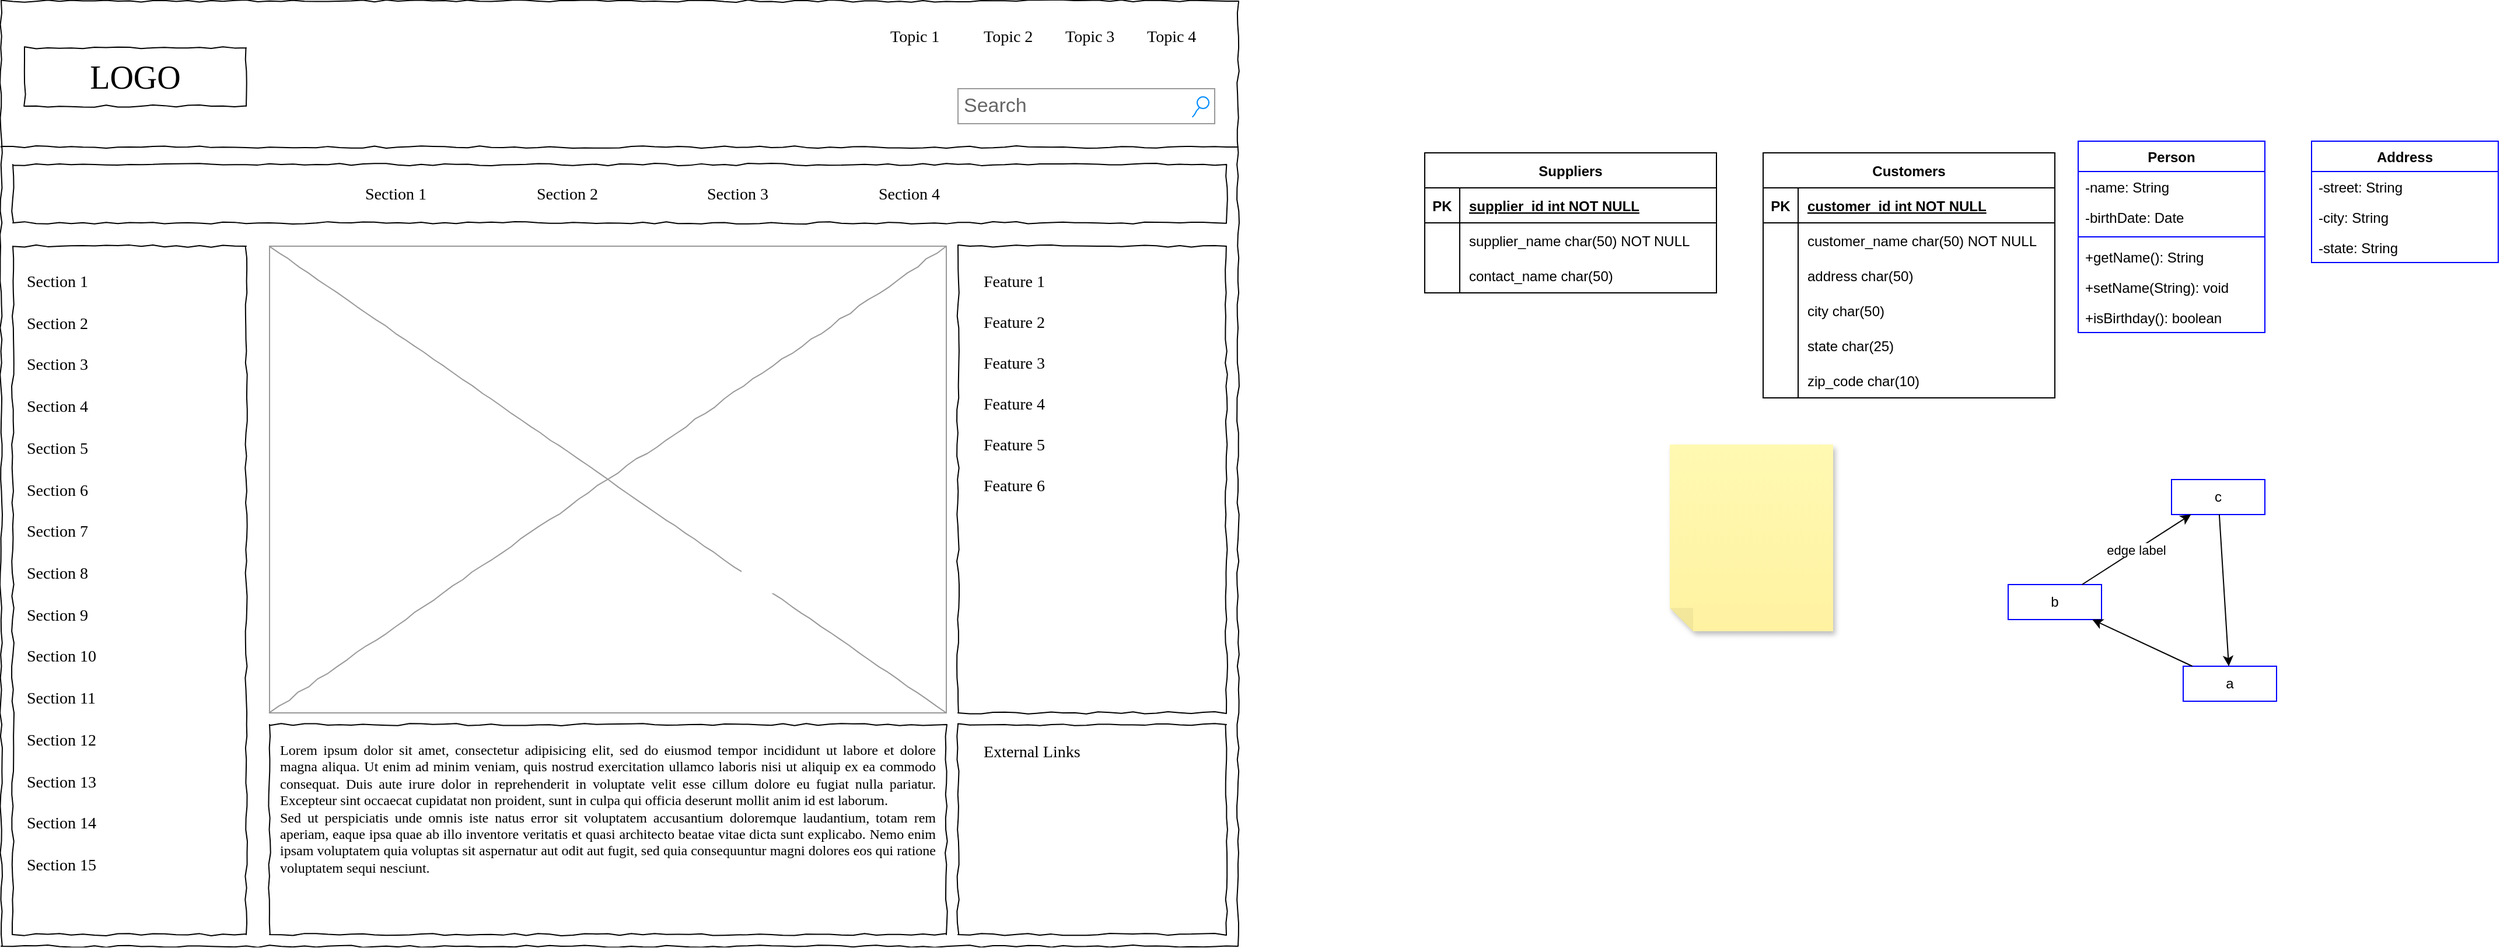 <mxfile version="20.8.21" type="github" pages="3">
  <diagram name="Page-1" id="03018318-947c-dd8e-b7a3-06fadd420f32">
    <mxGraphModel dx="2429" dy="938" grid="1" gridSize="10" guides="1" tooltips="1" connect="1" arrows="1" fold="1" page="1" pageScale="1" pageWidth="1100" pageHeight="850" background="none" math="0" shadow="0">
      <root>
        <mxCell id="0" />
        <mxCell id="1" parent="0" />
        <mxCell id="677b7b8949515195-1" value="" style="whiteSpace=wrap;html=1;rounded=0;shadow=0;labelBackgroundColor=none;strokeColor=#000000;strokeWidth=1;fillColor=none;fontFamily=Verdana;fontSize=12;fontColor=#000000;align=center;comic=1;" parent="1" vertex="1">
          <mxGeometry x="20" y="20" width="1060" height="810" as="geometry" />
        </mxCell>
        <mxCell id="677b7b8949515195-2" value="LOGO" style="whiteSpace=wrap;html=1;rounded=0;shadow=0;labelBackgroundColor=none;strokeWidth=1;fontFamily=Verdana;fontSize=28;align=center;comic=1;" parent="1" vertex="1">
          <mxGeometry x="40" y="60" width="190" height="50" as="geometry" />
        </mxCell>
        <mxCell id="677b7b8949515195-3" value="Search" style="strokeWidth=1;shadow=0;dashed=0;align=center;html=1;shape=mxgraph.mockup.forms.searchBox;strokeColor=#999999;mainText=;strokeColor2=#008cff;fontColor=#666666;fontSize=17;align=left;spacingLeft=3;rounded=0;labelBackgroundColor=none;comic=1;" parent="1" vertex="1">
          <mxGeometry x="840" y="95" width="220" height="30" as="geometry" />
        </mxCell>
        <mxCell id="677b7b8949515195-4" value="Topic 1" style="text;html=1;points=[];align=left;verticalAlign=top;spacingTop=-4;fontSize=14;fontFamily=Verdana" parent="1" vertex="1">
          <mxGeometry x="780" y="40" width="60" height="20" as="geometry" />
        </mxCell>
        <mxCell id="677b7b8949515195-5" value="Topic 2" style="text;html=1;points=[];align=left;verticalAlign=top;spacingTop=-4;fontSize=14;fontFamily=Verdana" parent="1" vertex="1">
          <mxGeometry x="860" y="40" width="60" height="20" as="geometry" />
        </mxCell>
        <mxCell id="677b7b8949515195-6" value="Topic 3" style="text;html=1;points=[];align=left;verticalAlign=top;spacingTop=-4;fontSize=14;fontFamily=Verdana" parent="1" vertex="1">
          <mxGeometry x="930" y="40" width="60" height="20" as="geometry" />
        </mxCell>
        <mxCell id="677b7b8949515195-7" value="Topic 4" style="text;html=1;points=[];align=left;verticalAlign=top;spacingTop=-4;fontSize=14;fontFamily=Verdana" parent="1" vertex="1">
          <mxGeometry x="1000" y="40" width="60" height="20" as="geometry" />
        </mxCell>
        <mxCell id="677b7b8949515195-8" value="" style="whiteSpace=wrap;html=1;rounded=0;shadow=0;labelBackgroundColor=none;strokeWidth=1;fillColor=none;fontFamily=Verdana;fontSize=12;align=center;comic=1;" parent="1" vertex="1">
          <mxGeometry x="30" y="230" width="200" height="590" as="geometry" />
        </mxCell>
        <mxCell id="677b7b8949515195-9" value="" style="line;strokeWidth=1;html=1;rounded=0;shadow=0;labelBackgroundColor=none;fillColor=none;fontFamily=Verdana;fontSize=14;fontColor=#000000;align=center;comic=1;" parent="1" vertex="1">
          <mxGeometry x="20" y="140" width="1060" height="10" as="geometry" />
        </mxCell>
        <mxCell id="677b7b8949515195-10" value="" style="whiteSpace=wrap;html=1;rounded=0;shadow=0;labelBackgroundColor=none;strokeWidth=1;fillColor=none;fontFamily=Verdana;fontSize=12;align=center;comic=1;" parent="1" vertex="1">
          <mxGeometry x="30" y="160" width="1040" height="50" as="geometry" />
        </mxCell>
        <mxCell id="677b7b8949515195-11" value="Section 1" style="text;html=1;points=[];align=left;verticalAlign=top;spacingTop=-4;fontSize=14;fontFamily=Verdana" parent="1" vertex="1">
          <mxGeometry x="330" y="175" width="60" height="20" as="geometry" />
        </mxCell>
        <mxCell id="677b7b8949515195-12" value="Section 2" style="text;html=1;points=[];align=left;verticalAlign=top;spacingTop=-4;fontSize=14;fontFamily=Verdana" parent="1" vertex="1">
          <mxGeometry x="477" y="175" width="60" height="20" as="geometry" />
        </mxCell>
        <mxCell id="677b7b8949515195-13" value="Section 3" style="text;html=1;points=[];align=left;verticalAlign=top;spacingTop=-4;fontSize=14;fontFamily=Verdana" parent="1" vertex="1">
          <mxGeometry x="623" y="175" width="60" height="20" as="geometry" />
        </mxCell>
        <mxCell id="677b7b8949515195-14" value="Section 4" style="text;html=1;points=[];align=left;verticalAlign=top;spacingTop=-4;fontSize=14;fontFamily=Verdana" parent="1" vertex="1">
          <mxGeometry x="770" y="175" width="60" height="20" as="geometry" />
        </mxCell>
        <mxCell id="677b7b8949515195-15" value="&lt;div style=&quot;text-align: justify&quot;&gt;&lt;span&gt;Lorem ipsum dolor sit amet, consectetur adipisicing elit, sed do eiusmod tempor incididunt ut labore et dolore magna aliqua. Ut enim ad minim veniam, quis nostrud exercitation ullamco laboris nisi ut aliquip ex ea commodo consequat. Duis aute irure dolor in reprehenderit in voluptate velit esse cillum dolore eu fugiat nulla pariatur. Excepteur sint occaecat cupidatat non proident, sunt in culpa qui officia deserunt mollit anim id est laborum.&lt;/span&gt;&lt;/div&gt;&lt;div style=&quot;text-align: justify&quot;&gt;&lt;span&gt;Sed ut perspiciatis unde omnis iste natus error sit voluptatem accusantium doloremque laudantium, totam rem aperiam, eaque ipsa quae ab illo inventore veritatis et quasi architecto beatae vitae dicta sunt explicabo. Nemo enim ipsam voluptatem quia voluptas sit aspernatur aut odit aut fugit, sed quia consequuntur magni dolores eos qui ratione voluptatem sequi nesciunt.&amp;nbsp;&lt;/span&gt;&lt;/div&gt;" style="whiteSpace=wrap;html=1;rounded=0;shadow=0;labelBackgroundColor=none;strokeWidth=1;fillColor=none;fontFamily=Verdana;fontSize=12;align=center;verticalAlign=top;spacing=10;comic=1;" parent="1" vertex="1">
          <mxGeometry x="250" y="640" width="580" height="180" as="geometry" />
        </mxCell>
        <mxCell id="677b7b8949515195-16" value="" style="verticalLabelPosition=bottom;shadow=0;dashed=0;align=center;html=1;verticalAlign=top;strokeWidth=1;shape=mxgraph.mockup.graphics.simpleIcon;strokeColor=#999999;rounded=0;labelBackgroundColor=none;fontFamily=Verdana;fontSize=14;fontColor=#000000;comic=1;" parent="1" vertex="1">
          <mxGeometry x="250" y="230" width="580" height="400" as="geometry" />
        </mxCell>
        <mxCell id="677b7b8949515195-25" value="" style="whiteSpace=wrap;html=1;rounded=0;shadow=0;labelBackgroundColor=none;strokeWidth=1;fillColor=none;fontFamily=Verdana;fontSize=12;align=center;comic=1;" parent="1" vertex="1">
          <mxGeometry x="840" y="230" width="230" height="400" as="geometry" />
        </mxCell>
        <mxCell id="677b7b8949515195-26" value="" style="whiteSpace=wrap;html=1;rounded=0;shadow=0;labelBackgroundColor=none;strokeWidth=1;fillColor=none;fontFamily=Verdana;fontSize=12;align=center;comic=1;" parent="1" vertex="1">
          <mxGeometry x="840" y="640" width="230" height="180" as="geometry" />
        </mxCell>
        <mxCell id="677b7b8949515195-27" value="Section 1" style="text;html=1;points=[];align=left;verticalAlign=top;spacingTop=-4;fontSize=14;fontFamily=Verdana" parent="1" vertex="1">
          <mxGeometry x="40" y="250" width="170" height="20" as="geometry" />
        </mxCell>
        <mxCell id="677b7b8949515195-28" value="Section 2" style="text;html=1;points=[];align=left;verticalAlign=top;spacingTop=-4;fontSize=14;fontFamily=Verdana" parent="1" vertex="1">
          <mxGeometry x="40" y="286" width="170" height="20" as="geometry" />
        </mxCell>
        <mxCell id="677b7b8949515195-29" value="Section 3" style="text;html=1;points=[];align=left;verticalAlign=top;spacingTop=-4;fontSize=14;fontFamily=Verdana" parent="1" vertex="1">
          <mxGeometry x="40" y="321" width="170" height="20" as="geometry" />
        </mxCell>
        <mxCell id="677b7b8949515195-30" value="Section 4" style="text;html=1;points=[];align=left;verticalAlign=top;spacingTop=-4;fontSize=14;fontFamily=Verdana" parent="1" vertex="1">
          <mxGeometry x="40" y="357" width="170" height="20" as="geometry" />
        </mxCell>
        <mxCell id="677b7b8949515195-31" value="Section 7" style="text;html=1;points=[];align=left;verticalAlign=top;spacingTop=-4;fontSize=14;fontFamily=Verdana" parent="1" vertex="1">
          <mxGeometry x="40" y="464" width="170" height="20" as="geometry" />
        </mxCell>
        <mxCell id="677b7b8949515195-32" value="Section 8" style="text;html=1;points=[];align=left;verticalAlign=top;spacingTop=-4;fontSize=14;fontFamily=Verdana" parent="1" vertex="1">
          <mxGeometry x="40" y="500" width="170" height="20" as="geometry" />
        </mxCell>
        <mxCell id="677b7b8949515195-33" value="Section 9" style="text;html=1;points=[];align=left;verticalAlign=top;spacingTop=-4;fontSize=14;fontFamily=Verdana" parent="1" vertex="1">
          <mxGeometry x="40" y="536" width="170" height="20" as="geometry" />
        </mxCell>
        <mxCell id="677b7b8949515195-34" value="Section 10" style="text;html=1;points=[];align=left;verticalAlign=top;spacingTop=-4;fontSize=14;fontFamily=Verdana" parent="1" vertex="1">
          <mxGeometry x="40" y="571" width="170" height="20" as="geometry" />
        </mxCell>
        <mxCell id="677b7b8949515195-35" value="Section 11" style="text;html=1;points=[];align=left;verticalAlign=top;spacingTop=-4;fontSize=14;fontFamily=Verdana" parent="1" vertex="1">
          <mxGeometry x="40" y="607" width="170" height="20" as="geometry" />
        </mxCell>
        <mxCell id="677b7b8949515195-36" value="Section 12" style="text;html=1;points=[];align=left;verticalAlign=top;spacingTop=-4;fontSize=14;fontFamily=Verdana" parent="1" vertex="1">
          <mxGeometry x="40" y="643" width="170" height="20" as="geometry" />
        </mxCell>
        <mxCell id="677b7b8949515195-37" value="Section 13" style="text;html=1;points=[];align=left;verticalAlign=top;spacingTop=-4;fontSize=14;fontFamily=Verdana" parent="1" vertex="1">
          <mxGeometry x="40" y="679" width="170" height="20" as="geometry" />
        </mxCell>
        <mxCell id="677b7b8949515195-38" value="Section 14" style="text;html=1;points=[];align=left;verticalAlign=top;spacingTop=-4;fontSize=14;fontFamily=Verdana" parent="1" vertex="1">
          <mxGeometry x="40" y="714" width="170" height="20" as="geometry" />
        </mxCell>
        <mxCell id="677b7b8949515195-39" value="Section 5" style="text;html=1;points=[];align=left;verticalAlign=top;spacingTop=-4;fontSize=14;fontFamily=Verdana" parent="1" vertex="1">
          <mxGeometry x="40" y="393" width="170" height="20" as="geometry" />
        </mxCell>
        <mxCell id="677b7b8949515195-40" value="Section 6" style="text;html=1;points=[];align=left;verticalAlign=top;spacingTop=-4;fontSize=14;fontFamily=Verdana" parent="1" vertex="1">
          <mxGeometry x="40" y="429" width="170" height="20" as="geometry" />
        </mxCell>
        <mxCell id="677b7b8949515195-41" value="Section 15" style="text;html=1;points=[];align=left;verticalAlign=top;spacingTop=-4;fontSize=14;fontFamily=Verdana" parent="1" vertex="1">
          <mxGeometry x="40" y="750" width="170" height="20" as="geometry" />
        </mxCell>
        <mxCell id="677b7b8949515195-42" value="External Links" style="text;html=1;points=[];align=left;verticalAlign=top;spacingTop=-4;fontSize=14;fontFamily=Verdana" parent="1" vertex="1">
          <mxGeometry x="860" y="653" width="170" height="20" as="geometry" />
        </mxCell>
        <mxCell id="677b7b8949515195-44" value="Feature 1" style="text;html=1;points=[];align=left;verticalAlign=top;spacingTop=-4;fontSize=14;fontFamily=Verdana" parent="1" vertex="1">
          <mxGeometry x="860" y="250" width="170" height="20" as="geometry" />
        </mxCell>
        <mxCell id="677b7b8949515195-45" value="Feature 2" style="text;html=1;points=[];align=left;verticalAlign=top;spacingTop=-4;fontSize=14;fontFamily=Verdana" parent="1" vertex="1">
          <mxGeometry x="860" y="285" width="170" height="20" as="geometry" />
        </mxCell>
        <mxCell id="677b7b8949515195-46" value="Feature 3" style="text;html=1;points=[];align=left;verticalAlign=top;spacingTop=-4;fontSize=14;fontFamily=Verdana" parent="1" vertex="1">
          <mxGeometry x="860" y="320" width="170" height="20" as="geometry" />
        </mxCell>
        <mxCell id="677b7b8949515195-47" value="Feature 4" style="text;html=1;points=[];align=left;verticalAlign=top;spacingTop=-4;fontSize=14;fontFamily=Verdana" parent="1" vertex="1">
          <mxGeometry x="860" y="355" width="170" height="20" as="geometry" />
        </mxCell>
        <mxCell id="677b7b8949515195-48" value="Feature 5" style="text;html=1;points=[];align=left;verticalAlign=top;spacingTop=-4;fontSize=14;fontFamily=Verdana" parent="1" vertex="1">
          <mxGeometry x="860" y="390" width="170" height="20" as="geometry" />
        </mxCell>
        <mxCell id="677b7b8949515195-49" value="Feature 6" style="text;html=1;points=[];align=left;verticalAlign=top;spacingTop=-4;fontSize=14;fontFamily=Verdana" parent="1" vertex="1">
          <mxGeometry x="860" y="425" width="170" height="20" as="geometry" />
        </mxCell>
        <mxCell id="83bH_uBIL3toF2_MVyiB-1" value="" style="shape=note;whiteSpace=wrap;html=1;backgroundOutline=1;fontColor=#000000;darkOpacity=0.05;fillColor=#FFF9B2;strokeColor=none;fillStyle=solid;direction=west;gradientDirection=north;gradientColor=#FFF2A1;shadow=1;size=20;pointerEvents=1;" parent="1" vertex="1">
          <mxGeometry x="1450" y="400" width="140" height="160" as="geometry" />
        </mxCell>
        <mxCell id="83bH_uBIL3toF2_MVyiB-2" value="Suppliers" style="shape=table;startSize=30;container=1;collapsible=1;childLayout=tableLayout;fixedRows=1;rowLines=0;fontStyle=1;align=center;resizeLast=1;" parent="1" vertex="1">
          <mxGeometry x="1240" y="150" width="250" height="120" as="geometry" />
        </mxCell>
        <mxCell id="83bH_uBIL3toF2_MVyiB-3" value="" style="shape=tableRow;horizontal=0;startSize=0;swimlaneHead=0;swimlaneBody=0;fillColor=none;collapsible=0;dropTarget=0;points=[[0,0.5],[1,0.5]];portConstraint=eastwest;strokeColor=inherit;top=0;left=0;right=0;bottom=1;" parent="83bH_uBIL3toF2_MVyiB-2" vertex="1">
          <mxGeometry y="30" width="250" height="30" as="geometry" />
        </mxCell>
        <mxCell id="83bH_uBIL3toF2_MVyiB-4" value="PK" style="shape=partialRectangle;overflow=hidden;connectable=0;fillColor=none;strokeColor=inherit;top=0;left=0;bottom=0;right=0;fontStyle=1;" parent="83bH_uBIL3toF2_MVyiB-3" vertex="1">
          <mxGeometry width="30" height="30" as="geometry">
            <mxRectangle width="30" height="30" as="alternateBounds" />
          </mxGeometry>
        </mxCell>
        <mxCell id="83bH_uBIL3toF2_MVyiB-5" value="supplier_id int NOT NULL " style="shape=partialRectangle;overflow=hidden;connectable=0;fillColor=none;align=left;strokeColor=inherit;top=0;left=0;bottom=0;right=0;spacingLeft=6;fontStyle=5;" parent="83bH_uBIL3toF2_MVyiB-3" vertex="1">
          <mxGeometry x="30" width="220" height="30" as="geometry">
            <mxRectangle width="220" height="30" as="alternateBounds" />
          </mxGeometry>
        </mxCell>
        <mxCell id="83bH_uBIL3toF2_MVyiB-6" value="" style="shape=tableRow;horizontal=0;startSize=0;swimlaneHead=0;swimlaneBody=0;fillColor=none;collapsible=0;dropTarget=0;points=[[0,0.5],[1,0.5]];portConstraint=eastwest;strokeColor=inherit;top=0;left=0;right=0;bottom=0;" parent="83bH_uBIL3toF2_MVyiB-2" vertex="1">
          <mxGeometry y="60" width="250" height="30" as="geometry" />
        </mxCell>
        <mxCell id="83bH_uBIL3toF2_MVyiB-7" value="" style="shape=partialRectangle;overflow=hidden;connectable=0;fillColor=none;strokeColor=inherit;top=0;left=0;bottom=0;right=0;" parent="83bH_uBIL3toF2_MVyiB-6" vertex="1">
          <mxGeometry width="30" height="30" as="geometry">
            <mxRectangle width="30" height="30" as="alternateBounds" />
          </mxGeometry>
        </mxCell>
        <mxCell id="83bH_uBIL3toF2_MVyiB-8" value="supplier_name char(50) NOT NULL" style="shape=partialRectangle;overflow=hidden;connectable=0;fillColor=none;align=left;strokeColor=inherit;top=0;left=0;bottom=0;right=0;spacingLeft=6;" parent="83bH_uBIL3toF2_MVyiB-6" vertex="1">
          <mxGeometry x="30" width="220" height="30" as="geometry">
            <mxRectangle width="220" height="30" as="alternateBounds" />
          </mxGeometry>
        </mxCell>
        <mxCell id="83bH_uBIL3toF2_MVyiB-9" value="" style="shape=tableRow;horizontal=0;startSize=0;swimlaneHead=0;swimlaneBody=0;fillColor=none;collapsible=0;dropTarget=0;points=[[0,0.5],[1,0.5]];portConstraint=eastwest;strokeColor=inherit;top=0;left=0;right=0;bottom=0;" parent="83bH_uBIL3toF2_MVyiB-2" vertex="1">
          <mxGeometry y="90" width="250" height="30" as="geometry" />
        </mxCell>
        <mxCell id="83bH_uBIL3toF2_MVyiB-10" value="" style="shape=partialRectangle;overflow=hidden;connectable=0;fillColor=none;strokeColor=inherit;top=0;left=0;bottom=0;right=0;" parent="83bH_uBIL3toF2_MVyiB-9" vertex="1">
          <mxGeometry width="30" height="30" as="geometry">
            <mxRectangle width="30" height="30" as="alternateBounds" />
          </mxGeometry>
        </mxCell>
        <mxCell id="83bH_uBIL3toF2_MVyiB-11" value="contact_name char(50)" style="shape=partialRectangle;overflow=hidden;connectable=0;fillColor=none;align=left;strokeColor=inherit;top=0;left=0;bottom=0;right=0;spacingLeft=6;" parent="83bH_uBIL3toF2_MVyiB-9" vertex="1">
          <mxGeometry x="30" width="220" height="30" as="geometry">
            <mxRectangle width="220" height="30" as="alternateBounds" />
          </mxGeometry>
        </mxCell>
        <mxCell id="83bH_uBIL3toF2_MVyiB-12" value="Customers" style="shape=table;startSize=30;container=1;collapsible=1;childLayout=tableLayout;fixedRows=1;rowLines=0;fontStyle=1;align=center;resizeLast=1;" parent="1" vertex="1">
          <mxGeometry x="1530" y="150" width="250" height="210" as="geometry" />
        </mxCell>
        <mxCell id="83bH_uBIL3toF2_MVyiB-13" value="" style="shape=tableRow;horizontal=0;startSize=0;swimlaneHead=0;swimlaneBody=0;fillColor=none;collapsible=0;dropTarget=0;points=[[0,0.5],[1,0.5]];portConstraint=eastwest;strokeColor=inherit;top=0;left=0;right=0;bottom=1;" parent="83bH_uBIL3toF2_MVyiB-12" vertex="1">
          <mxGeometry y="30" width="250" height="30" as="geometry" />
        </mxCell>
        <mxCell id="83bH_uBIL3toF2_MVyiB-14" value="PK" style="shape=partialRectangle;overflow=hidden;connectable=0;fillColor=none;strokeColor=inherit;top=0;left=0;bottom=0;right=0;fontStyle=1;" parent="83bH_uBIL3toF2_MVyiB-13" vertex="1">
          <mxGeometry width="30" height="30" as="geometry">
            <mxRectangle width="30" height="30" as="alternateBounds" />
          </mxGeometry>
        </mxCell>
        <mxCell id="83bH_uBIL3toF2_MVyiB-15" value="customer_id int NOT NULL " style="shape=partialRectangle;overflow=hidden;connectable=0;fillColor=none;align=left;strokeColor=inherit;top=0;left=0;bottom=0;right=0;spacingLeft=6;fontStyle=5;" parent="83bH_uBIL3toF2_MVyiB-13" vertex="1">
          <mxGeometry x="30" width="220" height="30" as="geometry">
            <mxRectangle width="220" height="30" as="alternateBounds" />
          </mxGeometry>
        </mxCell>
        <mxCell id="83bH_uBIL3toF2_MVyiB-16" value="" style="shape=tableRow;horizontal=0;startSize=0;swimlaneHead=0;swimlaneBody=0;fillColor=none;collapsible=0;dropTarget=0;points=[[0,0.5],[1,0.5]];portConstraint=eastwest;strokeColor=inherit;top=0;left=0;right=0;bottom=0;" parent="83bH_uBIL3toF2_MVyiB-12" vertex="1">
          <mxGeometry y="60" width="250" height="30" as="geometry" />
        </mxCell>
        <mxCell id="83bH_uBIL3toF2_MVyiB-17" value="" style="shape=partialRectangle;overflow=hidden;connectable=0;fillColor=none;strokeColor=inherit;top=0;left=0;bottom=0;right=0;" parent="83bH_uBIL3toF2_MVyiB-16" vertex="1">
          <mxGeometry width="30" height="30" as="geometry">
            <mxRectangle width="30" height="30" as="alternateBounds" />
          </mxGeometry>
        </mxCell>
        <mxCell id="83bH_uBIL3toF2_MVyiB-18" value="customer_name char(50) NOT NULL" style="shape=partialRectangle;overflow=hidden;connectable=0;fillColor=none;align=left;strokeColor=inherit;top=0;left=0;bottom=0;right=0;spacingLeft=6;" parent="83bH_uBIL3toF2_MVyiB-16" vertex="1">
          <mxGeometry x="30" width="220" height="30" as="geometry">
            <mxRectangle width="220" height="30" as="alternateBounds" />
          </mxGeometry>
        </mxCell>
        <mxCell id="83bH_uBIL3toF2_MVyiB-19" value="" style="shape=tableRow;horizontal=0;startSize=0;swimlaneHead=0;swimlaneBody=0;fillColor=none;collapsible=0;dropTarget=0;points=[[0,0.5],[1,0.5]];portConstraint=eastwest;strokeColor=inherit;top=0;left=0;right=0;bottom=0;" parent="83bH_uBIL3toF2_MVyiB-12" vertex="1">
          <mxGeometry y="90" width="250" height="30" as="geometry" />
        </mxCell>
        <mxCell id="83bH_uBIL3toF2_MVyiB-20" value="" style="shape=partialRectangle;overflow=hidden;connectable=0;fillColor=none;strokeColor=inherit;top=0;left=0;bottom=0;right=0;" parent="83bH_uBIL3toF2_MVyiB-19" vertex="1">
          <mxGeometry width="30" height="30" as="geometry">
            <mxRectangle width="30" height="30" as="alternateBounds" />
          </mxGeometry>
        </mxCell>
        <mxCell id="83bH_uBIL3toF2_MVyiB-21" value="address char(50)" style="shape=partialRectangle;overflow=hidden;connectable=0;fillColor=none;align=left;strokeColor=inherit;top=0;left=0;bottom=0;right=0;spacingLeft=6;" parent="83bH_uBIL3toF2_MVyiB-19" vertex="1">
          <mxGeometry x="30" width="220" height="30" as="geometry">
            <mxRectangle width="220" height="30" as="alternateBounds" />
          </mxGeometry>
        </mxCell>
        <mxCell id="83bH_uBIL3toF2_MVyiB-22" value="" style="shape=tableRow;horizontal=0;startSize=0;swimlaneHead=0;swimlaneBody=0;fillColor=none;collapsible=0;dropTarget=0;points=[[0,0.5],[1,0.5]];portConstraint=eastwest;strokeColor=inherit;top=0;left=0;right=0;bottom=0;" parent="83bH_uBIL3toF2_MVyiB-12" vertex="1">
          <mxGeometry y="120" width="250" height="30" as="geometry" />
        </mxCell>
        <mxCell id="83bH_uBIL3toF2_MVyiB-23" value="" style="shape=partialRectangle;overflow=hidden;connectable=0;fillColor=none;strokeColor=inherit;top=0;left=0;bottom=0;right=0;" parent="83bH_uBIL3toF2_MVyiB-22" vertex="1">
          <mxGeometry width="30" height="30" as="geometry">
            <mxRectangle width="30" height="30" as="alternateBounds" />
          </mxGeometry>
        </mxCell>
        <mxCell id="83bH_uBIL3toF2_MVyiB-24" value="city char(50)" style="shape=partialRectangle;overflow=hidden;connectable=0;fillColor=none;align=left;strokeColor=inherit;top=0;left=0;bottom=0;right=0;spacingLeft=6;" parent="83bH_uBIL3toF2_MVyiB-22" vertex="1">
          <mxGeometry x="30" width="220" height="30" as="geometry">
            <mxRectangle width="220" height="30" as="alternateBounds" />
          </mxGeometry>
        </mxCell>
        <mxCell id="83bH_uBIL3toF2_MVyiB-25" value="" style="shape=tableRow;horizontal=0;startSize=0;swimlaneHead=0;swimlaneBody=0;fillColor=none;collapsible=0;dropTarget=0;points=[[0,0.5],[1,0.5]];portConstraint=eastwest;strokeColor=inherit;top=0;left=0;right=0;bottom=0;" parent="83bH_uBIL3toF2_MVyiB-12" vertex="1">
          <mxGeometry y="150" width="250" height="30" as="geometry" />
        </mxCell>
        <mxCell id="83bH_uBIL3toF2_MVyiB-26" value="" style="shape=partialRectangle;overflow=hidden;connectable=0;fillColor=none;strokeColor=inherit;top=0;left=0;bottom=0;right=0;" parent="83bH_uBIL3toF2_MVyiB-25" vertex="1">
          <mxGeometry width="30" height="30" as="geometry">
            <mxRectangle width="30" height="30" as="alternateBounds" />
          </mxGeometry>
        </mxCell>
        <mxCell id="83bH_uBIL3toF2_MVyiB-27" value="state char(25)" style="shape=partialRectangle;overflow=hidden;connectable=0;fillColor=none;align=left;strokeColor=inherit;top=0;left=0;bottom=0;right=0;spacingLeft=6;" parent="83bH_uBIL3toF2_MVyiB-25" vertex="1">
          <mxGeometry x="30" width="220" height="30" as="geometry">
            <mxRectangle width="220" height="30" as="alternateBounds" />
          </mxGeometry>
        </mxCell>
        <mxCell id="83bH_uBIL3toF2_MVyiB-28" value="" style="shape=tableRow;horizontal=0;startSize=0;swimlaneHead=0;swimlaneBody=0;fillColor=none;collapsible=0;dropTarget=0;points=[[0,0.5],[1,0.5]];portConstraint=eastwest;strokeColor=inherit;top=0;left=0;right=0;bottom=0;" parent="83bH_uBIL3toF2_MVyiB-12" vertex="1">
          <mxGeometry y="180" width="250" height="30" as="geometry" />
        </mxCell>
        <mxCell id="83bH_uBIL3toF2_MVyiB-29" value="" style="shape=partialRectangle;overflow=hidden;connectable=0;fillColor=none;strokeColor=inherit;top=0;left=0;bottom=0;right=0;" parent="83bH_uBIL3toF2_MVyiB-28" vertex="1">
          <mxGeometry width="30" height="30" as="geometry">
            <mxRectangle width="30" height="30" as="alternateBounds" />
          </mxGeometry>
        </mxCell>
        <mxCell id="83bH_uBIL3toF2_MVyiB-30" value="zip_code char(10)" style="shape=partialRectangle;overflow=hidden;connectable=0;fillColor=none;align=left;strokeColor=inherit;top=0;left=0;bottom=0;right=0;spacingLeft=6;" parent="83bH_uBIL3toF2_MVyiB-28" vertex="1">
          <mxGeometry x="30" width="220" height="30" as="geometry">
            <mxRectangle width="220" height="30" as="alternateBounds" />
          </mxGeometry>
        </mxCell>
        <mxCell id="83bH_uBIL3toF2_MVyiB-31" value="a" style="whiteSpace=wrap;html=1;strokeColor=#0000FF;" parent="1" vertex="1">
          <mxGeometry x="1890" y="590" width="80" height="30" as="geometry" />
        </mxCell>
        <mxCell id="83bH_uBIL3toF2_MVyiB-32" value="b" style="whiteSpace=wrap;html=1;strokeColor=#0000FF;" parent="1" vertex="1">
          <mxGeometry x="1740" y="520" width="80" height="30" as="geometry" />
        </mxCell>
        <mxCell id="83bH_uBIL3toF2_MVyiB-33" value="" style="rounded=0;" parent="1" source="83bH_uBIL3toF2_MVyiB-31" target="83bH_uBIL3toF2_MVyiB-32" edge="1">
          <mxGeometry x="1739" y="429" as="geometry" />
        </mxCell>
        <mxCell id="83bH_uBIL3toF2_MVyiB-34" value="c" style="whiteSpace=wrap;html=1;strokeColor=#0000FF;" parent="1" vertex="1">
          <mxGeometry x="1880" y="430" width="80" height="30" as="geometry" />
        </mxCell>
        <mxCell id="83bH_uBIL3toF2_MVyiB-35" value="edge label" style="rounded=0;" parent="1" source="83bH_uBIL3toF2_MVyiB-32" target="83bH_uBIL3toF2_MVyiB-34" edge="1">
          <mxGeometry x="1739" y="429" as="geometry" />
        </mxCell>
        <mxCell id="83bH_uBIL3toF2_MVyiB-36" value="" style="rounded=0;" parent="1" source="83bH_uBIL3toF2_MVyiB-34" target="83bH_uBIL3toF2_MVyiB-31" edge="1">
          <mxGeometry x="1739" y="429" as="geometry" />
        </mxCell>
        <mxCell id="83bH_uBIL3toF2_MVyiB-37" value="Person" style="swimlane;fontStyle=1;childLayout=stackLayout;horizontal=1;startSize=26;horizontalStack=0;resizeParent=1;resizeParentMax=0;resizeLast=0;collapsible=1;marginBottom=0;strokeColor=#0000FF;" parent="1" vertex="1">
          <mxGeometry x="1800" y="140" width="160" height="164" as="geometry">
            <mxRectangle x="1360" y="627" width="80" height="30" as="alternateBounds" />
          </mxGeometry>
        </mxCell>
        <mxCell id="83bH_uBIL3toF2_MVyiB-38" value="-name: String" style="text;strokeColor=none;fillColor=none;align=left;verticalAlign=top;spacingLeft=4;spacingRight=4;overflow=hidden;rotatable=0;points=[[0,0.5],[1,0.5]];portConstraint=eastwest;" parent="83bH_uBIL3toF2_MVyiB-37" vertex="1">
          <mxGeometry y="26" width="160" height="26" as="geometry" />
        </mxCell>
        <mxCell id="83bH_uBIL3toF2_MVyiB-39" value="-birthDate: Date" style="text;strokeColor=none;fillColor=none;align=left;verticalAlign=top;spacingLeft=4;spacingRight=4;overflow=hidden;rotatable=0;points=[[0,0.5],[1,0.5]];portConstraint=eastwest;" parent="83bH_uBIL3toF2_MVyiB-37" vertex="1">
          <mxGeometry y="52" width="160" height="26" as="geometry" />
        </mxCell>
        <mxCell id="83bH_uBIL3toF2_MVyiB-40" value="" style="line;strokeWidth=1;fillColor=none;align=left;verticalAlign=middle;spacingTop=-1;spacingLeft=3;spacingRight=3;rotatable=0;labelPosition=right;points=[];portConstraint=eastwest;strokeColor=#0000FF;" parent="83bH_uBIL3toF2_MVyiB-37" vertex="1">
          <mxGeometry y="78" width="160" height="8" as="geometry" />
        </mxCell>
        <mxCell id="83bH_uBIL3toF2_MVyiB-41" value="+getName(): String" style="text;strokeColor=none;fillColor=none;align=left;verticalAlign=top;spacingLeft=4;spacingRight=4;overflow=hidden;rotatable=0;points=[[0,0.5],[1,0.5]];portConstraint=eastwest;" parent="83bH_uBIL3toF2_MVyiB-37" vertex="1">
          <mxGeometry y="86" width="160" height="26" as="geometry" />
        </mxCell>
        <mxCell id="83bH_uBIL3toF2_MVyiB-42" value="+setName(String): void" style="text;strokeColor=none;fillColor=none;align=left;verticalAlign=top;spacingLeft=4;spacingRight=4;overflow=hidden;rotatable=0;points=[[0,0.5],[1,0.5]];portConstraint=eastwest;" parent="83bH_uBIL3toF2_MVyiB-37" vertex="1">
          <mxGeometry y="112" width="160" height="26" as="geometry" />
        </mxCell>
        <mxCell id="83bH_uBIL3toF2_MVyiB-43" value="+isBirthday(): boolean" style="text;strokeColor=none;fillColor=none;align=left;verticalAlign=top;spacingLeft=4;spacingRight=4;overflow=hidden;rotatable=0;points=[[0,0.5],[1,0.5]];portConstraint=eastwest;" parent="83bH_uBIL3toF2_MVyiB-37" vertex="1">
          <mxGeometry y="138" width="160" height="26" as="geometry" />
        </mxCell>
        <mxCell id="83bH_uBIL3toF2_MVyiB-44" value="Address" style="swimlane;fontStyle=1;childLayout=stackLayout;horizontal=1;startSize=26;horizontalStack=0;resizeParent=1;resizeParentMax=0;resizeLast=0;collapsible=1;marginBottom=0;strokeColor=#0000FF;" parent="1" vertex="1">
          <mxGeometry x="2000" y="140" width="160" height="104" as="geometry" />
        </mxCell>
        <mxCell id="83bH_uBIL3toF2_MVyiB-45" value="-street: String" style="text;strokeColor=none;fillColor=none;align=left;verticalAlign=top;spacingLeft=4;spacingRight=4;overflow=hidden;rotatable=0;points=[[0,0.5],[1,0.5]];portConstraint=eastwest;" parent="83bH_uBIL3toF2_MVyiB-44" vertex="1">
          <mxGeometry y="26" width="160" height="26" as="geometry" />
        </mxCell>
        <mxCell id="83bH_uBIL3toF2_MVyiB-46" value="-city: String" style="text;strokeColor=none;fillColor=none;align=left;verticalAlign=top;spacingLeft=4;spacingRight=4;overflow=hidden;rotatable=0;points=[[0,0.5],[1,0.5]];portConstraint=eastwest;" parent="83bH_uBIL3toF2_MVyiB-44" vertex="1">
          <mxGeometry y="52" width="160" height="26" as="geometry" />
        </mxCell>
        <mxCell id="83bH_uBIL3toF2_MVyiB-47" value="-state: String" style="text;strokeColor=none;fillColor=none;align=left;verticalAlign=top;spacingLeft=4;spacingRight=4;overflow=hidden;rotatable=0;points=[[0,0.5],[1,0.5]];portConstraint=eastwest;" parent="83bH_uBIL3toF2_MVyiB-44" vertex="1">
          <mxGeometry y="78" width="160" height="26" as="geometry" />
        </mxCell>
      </root>
    </mxGraphModel>
  </diagram>
  <diagram id="ZmAoA3U-ABQIO6rHD9mS" name="metadata">
    <mxGraphModel dx="4923" dy="1927" grid="1" gridSize="10" guides="1" tooltips="1" connect="1" arrows="1" fold="1" page="1" pageScale="1" pageWidth="1169" pageHeight="827" math="0" shadow="0">
      <root>
        <mxCell id="0" />
        <mxCell id="1" parent="0" />
        <mxCell id="Ou5lcegtXCHLwabJDVIv-228" value="" style="strokeWidth=1;shadow=0;dashed=0;align=center;html=1;shape=mxgraph.mockup.rrect;rSize=10;strokeColor=#666666;" vertex="1" parent="1">
          <mxGeometry x="1200" y="50" width="200" height="200" as="geometry" />
        </mxCell>
        <mxCell id="Ou5lcegtXCHLwabJDVIv-229" value="Объекты" style="strokeColor=#0000FF;fillColor=inherit;gradientColor=inherit;strokeWidth=1;shadow=0;dashed=0;align=center;html=1;shape=mxgraph.mockup.rrect;rSize=0;fontSize=17;fontColor=#666666;fontStyle=1;resizeWidth=1;" vertex="1" parent="Ou5lcegtXCHLwabJDVIv-228">
          <mxGeometry width="200" height="50" relative="1" as="geometry">
            <mxPoint y="50" as="offset" />
          </mxGeometry>
        </mxCell>
        <mxCell id="Ou5lcegtXCHLwabJDVIv-230" value="Связанные объекты" style="strokeColor=inherit;fillColor=inherit;gradientColor=inherit;strokeWidth=1;shadow=0;dashed=0;align=center;html=1;shape=mxgraph.mockup.rrect;rSize=0;fontSize=17;fontColor=#666666;fontStyle=1;resizeWidth=1;" vertex="1" parent="Ou5lcegtXCHLwabJDVIv-228">
          <mxGeometry width="200" height="50" relative="1" as="geometry">
            <mxPoint y="100" as="offset" />
          </mxGeometry>
        </mxCell>
        <mxCell id="Ou5lcegtXCHLwabJDVIv-231" value="Button 4" style="strokeColor=inherit;fillColor=inherit;gradientColor=inherit;strokeWidth=1;shadow=0;dashed=0;align=center;html=1;shape=mxgraph.mockup.bottomButton;rSize=10;fontSize=17;fontColor=#666666;fontStyle=1;resizeWidth=1;" vertex="1" parent="Ou5lcegtXCHLwabJDVIv-228">
          <mxGeometry y="1" width="200" height="50" relative="1" as="geometry">
            <mxPoint y="-50" as="offset" />
          </mxGeometry>
        </mxCell>
        <mxCell id="Ou5lcegtXCHLwabJDVIv-232" value="Настройка типов" style="strokeWidth=1;shadow=0;dashed=0;align=center;html=1;shape=mxgraph.mockup.topButton;rSize=10;fontSize=17;fontColor=#ffffff;fontStyle=1;fillColor=#008cff;strokeColor=#008cff;resizeWidth=1;" vertex="1" parent="Ou5lcegtXCHLwabJDVIv-228">
          <mxGeometry width="200" height="50" relative="1" as="geometry" />
        </mxCell>
        <mxCell id="Ou5lcegtXCHLwabJDVIv-301" value="" style="shape=table;html=1;whiteSpace=wrap;startSize=0;container=1;collapsible=0;childLayout=tableLayout;strokeWidth=2;strokeColor=#0000FF;" vertex="1" parent="1">
          <mxGeometry x="250" y="120" width="700" height="292" as="geometry" />
        </mxCell>
        <mxCell id="Ou5lcegtXCHLwabJDVIv-302" value="" style="shape=tableRow;horizontal=0;startSize=0;swimlaneHead=0;swimlaneBody=0;top=0;left=0;bottom=0;right=0;collapsible=0;dropTarget=0;fillColor=none;points=[[0,0.5],[1,0.5]];portConstraint=eastwest;strokeColor=#0000FF;" vertex="1" parent="Ou5lcegtXCHLwabJDVIv-301">
          <mxGeometry width="700" height="27" as="geometry" />
        </mxCell>
        <mxCell id="Ou5lcegtXCHLwabJDVIv-303" value="Id" style="shape=partialRectangle;html=1;whiteSpace=wrap;connectable=0;fillColor=none;top=0;left=0;bottom=0;right=0;overflow=hidden;fontStyle=1;strokeColor=#0000FF;" vertex="1" parent="Ou5lcegtXCHLwabJDVIv-302">
          <mxGeometry width="140" height="27" as="geometry">
            <mxRectangle width="140" height="27" as="alternateBounds" />
          </mxGeometry>
        </mxCell>
        <mxCell id="Ou5lcegtXCHLwabJDVIv-304" value="Имя типа" style="shape=partialRectangle;html=1;whiteSpace=wrap;connectable=0;fillColor=none;top=0;left=0;bottom=0;right=0;overflow=hidden;fontStyle=1;strokeColor=#0000FF;" vertex="1" parent="Ou5lcegtXCHLwabJDVIv-302">
          <mxGeometry x="140" width="140" height="27" as="geometry">
            <mxRectangle width="140" height="27" as="alternateBounds" />
          </mxGeometry>
        </mxCell>
        <mxCell id="Ou5lcegtXCHLwabJDVIv-305" value="Имя слоя" style="shape=partialRectangle;html=1;whiteSpace=wrap;connectable=0;fillColor=none;top=0;left=0;bottom=0;right=0;overflow=hidden;fontStyle=1;strokeColor=#0000FF;" vertex="1" parent="Ou5lcegtXCHLwabJDVIv-302">
          <mxGeometry x="280" width="140" height="27" as="geometry">
            <mxRectangle width="140" height="27" as="alternateBounds" />
          </mxGeometry>
        </mxCell>
        <mxCell id="Ou5lcegtXCHLwabJDVIv-306" value="Признак удаления" style="shape=partialRectangle;html=1;whiteSpace=wrap;connectable=0;fillColor=none;top=0;left=0;bottom=0;right=0;overflow=hidden;fontStyle=1;strokeColor=#0000FF;" vertex="1" parent="Ou5lcegtXCHLwabJDVIv-302">
          <mxGeometry x="420" width="140" height="27" as="geometry">
            <mxRectangle width="140" height="27" as="alternateBounds" />
          </mxGeometry>
        </mxCell>
        <mxCell id="Ou5lcegtXCHLwabJDVIv-307" value="Действия" style="shape=partialRectangle;html=1;whiteSpace=wrap;connectable=0;fillColor=none;top=0;left=0;bottom=0;right=0;overflow=hidden;fontStyle=1;strokeColor=#0000FF;" vertex="1" parent="Ou5lcegtXCHLwabJDVIv-302">
          <mxGeometry x="560" width="140" height="27" as="geometry">
            <mxRectangle width="140" height="27" as="alternateBounds" />
          </mxGeometry>
        </mxCell>
        <mxCell id="Ou5lcegtXCHLwabJDVIv-308" value="" style="shape=tableRow;horizontal=0;startSize=0;swimlaneHead=0;swimlaneBody=0;top=0;left=0;bottom=0;right=0;collapsible=0;dropTarget=0;fillColor=none;points=[[0,0.5],[1,0.5]];portConstraint=eastwest;strokeColor=#0000FF;" vertex="1" parent="Ou5lcegtXCHLwabJDVIv-301">
          <mxGeometry y="27" width="700" height="43" as="geometry" />
        </mxCell>
        <mxCell id="Ou5lcegtXCHLwabJDVIv-309" value="" style="shape=partialRectangle;html=1;whiteSpace=wrap;connectable=0;fillColor=none;top=0;left=0;bottom=0;right=0;overflow=hidden;strokeColor=#0000FF;" vertex="1" parent="Ou5lcegtXCHLwabJDVIv-308">
          <mxGeometry width="140" height="43" as="geometry">
            <mxRectangle width="140" height="43" as="alternateBounds" />
          </mxGeometry>
        </mxCell>
        <mxCell id="Ou5lcegtXCHLwabJDVIv-310" value="" style="shape=partialRectangle;html=1;whiteSpace=wrap;connectable=0;fillColor=none;top=0;left=0;bottom=0;right=0;overflow=hidden;strokeColor=#0000FF;" vertex="1" parent="Ou5lcegtXCHLwabJDVIv-308">
          <mxGeometry x="140" width="140" height="43" as="geometry">
            <mxRectangle width="140" height="43" as="alternateBounds" />
          </mxGeometry>
        </mxCell>
        <mxCell id="Ou5lcegtXCHLwabJDVIv-311" style="shape=partialRectangle;html=1;whiteSpace=wrap;connectable=0;fillColor=none;top=0;left=0;bottom=0;right=0;overflow=hidden;strokeColor=#0000FF;" vertex="1" parent="Ou5lcegtXCHLwabJDVIv-308">
          <mxGeometry x="280" width="140" height="43" as="geometry">
            <mxRectangle width="140" height="43" as="alternateBounds" />
          </mxGeometry>
        </mxCell>
        <mxCell id="Ou5lcegtXCHLwabJDVIv-312" style="shape=partialRectangle;html=1;whiteSpace=wrap;connectable=0;fillColor=none;top=0;left=0;bottom=0;right=0;overflow=hidden;strokeColor=#0000FF;" vertex="1" parent="Ou5lcegtXCHLwabJDVIv-308">
          <mxGeometry x="420" width="140" height="43" as="geometry">
            <mxRectangle width="140" height="43" as="alternateBounds" />
          </mxGeometry>
        </mxCell>
        <mxCell id="Ou5lcegtXCHLwabJDVIv-313" value="Редактировать&lt;br style=&quot;border-color: var(--border-color);&quot;&gt;Удалить" style="shape=partialRectangle;html=1;whiteSpace=wrap;connectable=0;fillColor=none;top=0;left=0;bottom=0;right=0;overflow=hidden;strokeColor=#0000FF;" vertex="1" parent="Ou5lcegtXCHLwabJDVIv-308">
          <mxGeometry x="560" width="140" height="43" as="geometry">
            <mxRectangle width="140" height="43" as="alternateBounds" />
          </mxGeometry>
        </mxCell>
        <mxCell id="Ou5lcegtXCHLwabJDVIv-314" value="" style="shape=tableRow;horizontal=0;startSize=0;swimlaneHead=0;swimlaneBody=0;top=0;left=0;bottom=0;right=0;collapsible=0;dropTarget=0;fillColor=none;points=[[0,0.5],[1,0.5]];portConstraint=eastwest;strokeColor=#0000FF;" vertex="1" parent="Ou5lcegtXCHLwabJDVIv-301">
          <mxGeometry y="70" width="700" height="37" as="geometry" />
        </mxCell>
        <mxCell id="Ou5lcegtXCHLwabJDVIv-315" value="" style="shape=partialRectangle;html=1;whiteSpace=wrap;connectable=0;fillColor=none;top=0;left=0;bottom=0;right=0;overflow=hidden;strokeColor=#0000FF;" vertex="1" parent="Ou5lcegtXCHLwabJDVIv-314">
          <mxGeometry width="140" height="37" as="geometry">
            <mxRectangle width="140" height="37" as="alternateBounds" />
          </mxGeometry>
        </mxCell>
        <mxCell id="Ou5lcegtXCHLwabJDVIv-316" value="" style="shape=partialRectangle;html=1;whiteSpace=wrap;connectable=0;fillColor=none;top=0;left=0;bottom=0;right=0;overflow=hidden;strokeColor=#0000FF;" vertex="1" parent="Ou5lcegtXCHLwabJDVIv-314">
          <mxGeometry x="140" width="140" height="37" as="geometry">
            <mxRectangle width="140" height="37" as="alternateBounds" />
          </mxGeometry>
        </mxCell>
        <mxCell id="Ou5lcegtXCHLwabJDVIv-317" style="shape=partialRectangle;html=1;whiteSpace=wrap;connectable=0;fillColor=none;top=0;left=0;bottom=0;right=0;overflow=hidden;strokeColor=#0000FF;" vertex="1" parent="Ou5lcegtXCHLwabJDVIv-314">
          <mxGeometry x="280" width="140" height="37" as="geometry">
            <mxRectangle width="140" height="37" as="alternateBounds" />
          </mxGeometry>
        </mxCell>
        <mxCell id="Ou5lcegtXCHLwabJDVIv-318" style="shape=partialRectangle;html=1;whiteSpace=wrap;connectable=0;fillColor=none;top=0;left=0;bottom=0;right=0;overflow=hidden;strokeColor=#0000FF;" vertex="1" parent="Ou5lcegtXCHLwabJDVIv-314">
          <mxGeometry x="420" width="140" height="37" as="geometry">
            <mxRectangle width="140" height="37" as="alternateBounds" />
          </mxGeometry>
        </mxCell>
        <mxCell id="Ou5lcegtXCHLwabJDVIv-319" value="Редактировать&lt;br style=&quot;border-color: var(--border-color);&quot;&gt;Удалить" style="shape=partialRectangle;html=1;whiteSpace=wrap;connectable=0;fillColor=none;top=0;left=0;bottom=0;right=0;overflow=hidden;strokeColor=#0000FF;" vertex="1" parent="Ou5lcegtXCHLwabJDVIv-314">
          <mxGeometry x="560" width="140" height="37" as="geometry">
            <mxRectangle width="140" height="37" as="alternateBounds" />
          </mxGeometry>
        </mxCell>
        <mxCell id="Ou5lcegtXCHLwabJDVIv-320" style="shape=tableRow;horizontal=0;startSize=0;swimlaneHead=0;swimlaneBody=0;top=0;left=0;bottom=0;right=0;collapsible=0;dropTarget=0;fillColor=none;points=[[0,0.5],[1,0.5]];portConstraint=eastwest;strokeColor=#0000FF;" vertex="1" parent="Ou5lcegtXCHLwabJDVIv-301">
          <mxGeometry y="107" width="700" height="37" as="geometry" />
        </mxCell>
        <mxCell id="Ou5lcegtXCHLwabJDVIv-321" style="shape=partialRectangle;html=1;whiteSpace=wrap;connectable=0;fillColor=none;top=0;left=0;bottom=0;right=0;overflow=hidden;strokeColor=#0000FF;" vertex="1" parent="Ou5lcegtXCHLwabJDVIv-320">
          <mxGeometry width="140" height="37" as="geometry">
            <mxRectangle width="140" height="37" as="alternateBounds" />
          </mxGeometry>
        </mxCell>
        <mxCell id="Ou5lcegtXCHLwabJDVIv-322" style="shape=partialRectangle;html=1;whiteSpace=wrap;connectable=0;fillColor=none;top=0;left=0;bottom=0;right=0;overflow=hidden;strokeColor=#0000FF;" vertex="1" parent="Ou5lcegtXCHLwabJDVIv-320">
          <mxGeometry x="140" width="140" height="37" as="geometry">
            <mxRectangle width="140" height="37" as="alternateBounds" />
          </mxGeometry>
        </mxCell>
        <mxCell id="Ou5lcegtXCHLwabJDVIv-323" style="shape=partialRectangle;html=1;whiteSpace=wrap;connectable=0;fillColor=none;top=0;left=0;bottom=0;right=0;overflow=hidden;strokeColor=#0000FF;" vertex="1" parent="Ou5lcegtXCHLwabJDVIv-320">
          <mxGeometry x="280" width="140" height="37" as="geometry">
            <mxRectangle width="140" height="37" as="alternateBounds" />
          </mxGeometry>
        </mxCell>
        <mxCell id="Ou5lcegtXCHLwabJDVIv-324" style="shape=partialRectangle;html=1;whiteSpace=wrap;connectable=0;fillColor=none;top=0;left=0;bottom=0;right=0;overflow=hidden;strokeColor=#0000FF;" vertex="1" parent="Ou5lcegtXCHLwabJDVIv-320">
          <mxGeometry x="420" width="140" height="37" as="geometry">
            <mxRectangle width="140" height="37" as="alternateBounds" />
          </mxGeometry>
        </mxCell>
        <mxCell id="Ou5lcegtXCHLwabJDVIv-325" style="shape=partialRectangle;html=1;whiteSpace=wrap;connectable=0;fillColor=none;top=0;left=0;bottom=0;right=0;overflow=hidden;strokeColor=#0000FF;" vertex="1" parent="Ou5lcegtXCHLwabJDVIv-320">
          <mxGeometry x="560" width="140" height="37" as="geometry">
            <mxRectangle width="140" height="37" as="alternateBounds" />
          </mxGeometry>
        </mxCell>
        <mxCell id="Ou5lcegtXCHLwabJDVIv-326" style="shape=tableRow;horizontal=0;startSize=0;swimlaneHead=0;swimlaneBody=0;top=0;left=0;bottom=0;right=0;collapsible=0;dropTarget=0;fillColor=none;points=[[0,0.5],[1,0.5]];portConstraint=eastwest;strokeColor=#0000FF;" vertex="1" parent="Ou5lcegtXCHLwabJDVIv-301">
          <mxGeometry y="144" width="700" height="37" as="geometry" />
        </mxCell>
        <mxCell id="Ou5lcegtXCHLwabJDVIv-327" style="shape=partialRectangle;html=1;whiteSpace=wrap;connectable=0;fillColor=none;top=0;left=0;bottom=0;right=0;overflow=hidden;strokeColor=#0000FF;" vertex="1" parent="Ou5lcegtXCHLwabJDVIv-326">
          <mxGeometry width="140" height="37" as="geometry">
            <mxRectangle width="140" height="37" as="alternateBounds" />
          </mxGeometry>
        </mxCell>
        <mxCell id="Ou5lcegtXCHLwabJDVIv-328" style="shape=partialRectangle;html=1;whiteSpace=wrap;connectable=0;fillColor=none;top=0;left=0;bottom=0;right=0;overflow=hidden;strokeColor=#0000FF;" vertex="1" parent="Ou5lcegtXCHLwabJDVIv-326">
          <mxGeometry x="140" width="140" height="37" as="geometry">
            <mxRectangle width="140" height="37" as="alternateBounds" />
          </mxGeometry>
        </mxCell>
        <mxCell id="Ou5lcegtXCHLwabJDVIv-329" style="shape=partialRectangle;html=1;whiteSpace=wrap;connectable=0;fillColor=none;top=0;left=0;bottom=0;right=0;overflow=hidden;strokeColor=#0000FF;" vertex="1" parent="Ou5lcegtXCHLwabJDVIv-326">
          <mxGeometry x="280" width="140" height="37" as="geometry">
            <mxRectangle width="140" height="37" as="alternateBounds" />
          </mxGeometry>
        </mxCell>
        <mxCell id="Ou5lcegtXCHLwabJDVIv-330" style="shape=partialRectangle;html=1;whiteSpace=wrap;connectable=0;fillColor=none;top=0;left=0;bottom=0;right=0;overflow=hidden;strokeColor=#0000FF;" vertex="1" parent="Ou5lcegtXCHLwabJDVIv-326">
          <mxGeometry x="420" width="140" height="37" as="geometry">
            <mxRectangle width="140" height="37" as="alternateBounds" />
          </mxGeometry>
        </mxCell>
        <mxCell id="Ou5lcegtXCHLwabJDVIv-331" style="shape=partialRectangle;html=1;whiteSpace=wrap;connectable=0;fillColor=none;top=0;left=0;bottom=0;right=0;overflow=hidden;strokeColor=#0000FF;" vertex="1" parent="Ou5lcegtXCHLwabJDVIv-326">
          <mxGeometry x="560" width="140" height="37" as="geometry">
            <mxRectangle width="140" height="37" as="alternateBounds" />
          </mxGeometry>
        </mxCell>
        <mxCell id="Ou5lcegtXCHLwabJDVIv-332" style="shape=tableRow;horizontal=0;startSize=0;swimlaneHead=0;swimlaneBody=0;top=0;left=0;bottom=0;right=0;collapsible=0;dropTarget=0;fillColor=none;points=[[0,0.5],[1,0.5]];portConstraint=eastwest;strokeColor=#0000FF;" vertex="1" parent="Ou5lcegtXCHLwabJDVIv-301">
          <mxGeometry y="181" width="700" height="37" as="geometry" />
        </mxCell>
        <mxCell id="Ou5lcegtXCHLwabJDVIv-333" style="shape=partialRectangle;html=1;whiteSpace=wrap;connectable=0;fillColor=none;top=0;left=0;bottom=0;right=0;overflow=hidden;strokeColor=#0000FF;" vertex="1" parent="Ou5lcegtXCHLwabJDVIv-332">
          <mxGeometry width="140" height="37" as="geometry">
            <mxRectangle width="140" height="37" as="alternateBounds" />
          </mxGeometry>
        </mxCell>
        <mxCell id="Ou5lcegtXCHLwabJDVIv-334" style="shape=partialRectangle;html=1;whiteSpace=wrap;connectable=0;fillColor=none;top=0;left=0;bottom=0;right=0;overflow=hidden;strokeColor=#0000FF;" vertex="1" parent="Ou5lcegtXCHLwabJDVIv-332">
          <mxGeometry x="140" width="140" height="37" as="geometry">
            <mxRectangle width="140" height="37" as="alternateBounds" />
          </mxGeometry>
        </mxCell>
        <mxCell id="Ou5lcegtXCHLwabJDVIv-335" style="shape=partialRectangle;html=1;whiteSpace=wrap;connectable=0;fillColor=none;top=0;left=0;bottom=0;right=0;overflow=hidden;strokeColor=#0000FF;" vertex="1" parent="Ou5lcegtXCHLwabJDVIv-332">
          <mxGeometry x="280" width="140" height="37" as="geometry">
            <mxRectangle width="140" height="37" as="alternateBounds" />
          </mxGeometry>
        </mxCell>
        <mxCell id="Ou5lcegtXCHLwabJDVIv-336" style="shape=partialRectangle;html=1;whiteSpace=wrap;connectable=0;fillColor=none;top=0;left=0;bottom=0;right=0;overflow=hidden;strokeColor=#0000FF;" vertex="1" parent="Ou5lcegtXCHLwabJDVIv-332">
          <mxGeometry x="420" width="140" height="37" as="geometry">
            <mxRectangle width="140" height="37" as="alternateBounds" />
          </mxGeometry>
        </mxCell>
        <mxCell id="Ou5lcegtXCHLwabJDVIv-337" style="shape=partialRectangle;html=1;whiteSpace=wrap;connectable=0;fillColor=none;top=0;left=0;bottom=0;right=0;overflow=hidden;strokeColor=#0000FF;" vertex="1" parent="Ou5lcegtXCHLwabJDVIv-332">
          <mxGeometry x="560" width="140" height="37" as="geometry">
            <mxRectangle width="140" height="37" as="alternateBounds" />
          </mxGeometry>
        </mxCell>
        <mxCell id="Ou5lcegtXCHLwabJDVIv-338" style="shape=tableRow;horizontal=0;startSize=0;swimlaneHead=0;swimlaneBody=0;top=0;left=0;bottom=0;right=0;collapsible=0;dropTarget=0;fillColor=none;points=[[0,0.5],[1,0.5]];portConstraint=eastwest;strokeColor=#0000FF;" vertex="1" parent="Ou5lcegtXCHLwabJDVIv-301">
          <mxGeometry y="218" width="700" height="37" as="geometry" />
        </mxCell>
        <mxCell id="Ou5lcegtXCHLwabJDVIv-339" style="shape=partialRectangle;html=1;whiteSpace=wrap;connectable=0;fillColor=none;top=0;left=0;bottom=0;right=0;overflow=hidden;strokeColor=#0000FF;" vertex="1" parent="Ou5lcegtXCHLwabJDVIv-338">
          <mxGeometry width="140" height="37" as="geometry">
            <mxRectangle width="140" height="37" as="alternateBounds" />
          </mxGeometry>
        </mxCell>
        <mxCell id="Ou5lcegtXCHLwabJDVIv-340" style="shape=partialRectangle;html=1;whiteSpace=wrap;connectable=0;fillColor=none;top=0;left=0;bottom=0;right=0;overflow=hidden;strokeColor=#0000FF;" vertex="1" parent="Ou5lcegtXCHLwabJDVIv-338">
          <mxGeometry x="140" width="140" height="37" as="geometry">
            <mxRectangle width="140" height="37" as="alternateBounds" />
          </mxGeometry>
        </mxCell>
        <mxCell id="Ou5lcegtXCHLwabJDVIv-341" style="shape=partialRectangle;html=1;whiteSpace=wrap;connectable=0;fillColor=none;top=0;left=0;bottom=0;right=0;overflow=hidden;strokeColor=#0000FF;" vertex="1" parent="Ou5lcegtXCHLwabJDVIv-338">
          <mxGeometry x="280" width="140" height="37" as="geometry">
            <mxRectangle width="140" height="37" as="alternateBounds" />
          </mxGeometry>
        </mxCell>
        <mxCell id="Ou5lcegtXCHLwabJDVIv-342" style="shape=partialRectangle;html=1;whiteSpace=wrap;connectable=0;fillColor=none;top=0;left=0;bottom=0;right=0;overflow=hidden;strokeColor=#0000FF;" vertex="1" parent="Ou5lcegtXCHLwabJDVIv-338">
          <mxGeometry x="420" width="140" height="37" as="geometry">
            <mxRectangle width="140" height="37" as="alternateBounds" />
          </mxGeometry>
        </mxCell>
        <mxCell id="Ou5lcegtXCHLwabJDVIv-343" style="shape=partialRectangle;html=1;whiteSpace=wrap;connectable=0;fillColor=none;top=0;left=0;bottom=0;right=0;overflow=hidden;strokeColor=#0000FF;" vertex="1" parent="Ou5lcegtXCHLwabJDVIv-338">
          <mxGeometry x="560" width="140" height="37" as="geometry">
            <mxRectangle width="140" height="37" as="alternateBounds" />
          </mxGeometry>
        </mxCell>
        <mxCell id="Ou5lcegtXCHLwabJDVIv-344" style="shape=tableRow;horizontal=0;startSize=0;swimlaneHead=0;swimlaneBody=0;top=0;left=0;bottom=0;right=0;collapsible=0;dropTarget=0;fillColor=none;points=[[0,0.5],[1,0.5]];portConstraint=eastwest;strokeColor=#0000FF;" vertex="1" parent="Ou5lcegtXCHLwabJDVIv-301">
          <mxGeometry y="255" width="700" height="37" as="geometry" />
        </mxCell>
        <mxCell id="Ou5lcegtXCHLwabJDVIv-345" style="shape=partialRectangle;html=1;whiteSpace=wrap;connectable=0;fillColor=none;top=0;left=0;bottom=0;right=0;overflow=hidden;strokeColor=#0000FF;" vertex="1" parent="Ou5lcegtXCHLwabJDVIv-344">
          <mxGeometry width="140" height="37" as="geometry">
            <mxRectangle width="140" height="37" as="alternateBounds" />
          </mxGeometry>
        </mxCell>
        <mxCell id="Ou5lcegtXCHLwabJDVIv-346" style="shape=partialRectangle;html=1;whiteSpace=wrap;connectable=0;fillColor=none;top=0;left=0;bottom=0;right=0;overflow=hidden;strokeColor=#0000FF;" vertex="1" parent="Ou5lcegtXCHLwabJDVIv-344">
          <mxGeometry x="140" width="140" height="37" as="geometry">
            <mxRectangle width="140" height="37" as="alternateBounds" />
          </mxGeometry>
        </mxCell>
        <mxCell id="Ou5lcegtXCHLwabJDVIv-347" style="shape=partialRectangle;html=1;whiteSpace=wrap;connectable=0;fillColor=none;top=0;left=0;bottom=0;right=0;overflow=hidden;strokeColor=#0000FF;" vertex="1" parent="Ou5lcegtXCHLwabJDVIv-344">
          <mxGeometry x="280" width="140" height="37" as="geometry">
            <mxRectangle width="140" height="37" as="alternateBounds" />
          </mxGeometry>
        </mxCell>
        <mxCell id="Ou5lcegtXCHLwabJDVIv-348" style="shape=partialRectangle;html=1;whiteSpace=wrap;connectable=0;fillColor=none;top=0;left=0;bottom=0;right=0;overflow=hidden;strokeColor=#0000FF;" vertex="1" parent="Ou5lcegtXCHLwabJDVIv-344">
          <mxGeometry x="420" width="140" height="37" as="geometry">
            <mxRectangle width="140" height="37" as="alternateBounds" />
          </mxGeometry>
        </mxCell>
        <mxCell id="Ou5lcegtXCHLwabJDVIv-349" style="shape=partialRectangle;html=1;whiteSpace=wrap;connectable=0;fillColor=none;top=0;left=0;bottom=0;right=0;overflow=hidden;strokeColor=#0000FF;" vertex="1" parent="Ou5lcegtXCHLwabJDVIv-344">
          <mxGeometry x="560" width="140" height="37" as="geometry">
            <mxRectangle width="140" height="37" as="alternateBounds" />
          </mxGeometry>
        </mxCell>
        <mxCell id="Ou5lcegtXCHLwabJDVIv-350" value="Id типа" style="strokeWidth=1;shadow=0;dashed=0;align=center;html=1;shape=mxgraph.mockup.forms.searchBox;strokeColor=#999999;mainText=;strokeColor2=#008cff;fontColor=#666666;fontSize=17;align=left;spacingLeft=3;" vertex="1" parent="1">
          <mxGeometry x="260" y="50" width="150" height="30" as="geometry" />
        </mxCell>
        <mxCell id="Ou5lcegtXCHLwabJDVIv-351" value="Имя типа" style="strokeWidth=1;shadow=0;dashed=0;align=center;html=1;shape=mxgraph.mockup.forms.searchBox;strokeColor=#999999;mainText=;strokeColor2=#008cff;fontColor=#666666;fontSize=17;align=left;spacingLeft=3;" vertex="1" parent="1">
          <mxGeometry x="430" y="50" width="150" height="30" as="geometry" />
        </mxCell>
        <mxCell id="Ou5lcegtXCHLwabJDVIv-352" value="Слой" style="strokeWidth=1;shadow=0;dashed=0;align=center;html=1;shape=mxgraph.mockup.forms.comboBox;strokeColor=#999999;fillColor=#ddeeff;align=left;fillColor2=#aaddff;mainText=;fontColor=#666666;fontSize=17;spacingLeft=3;" vertex="1" parent="1">
          <mxGeometry x="1510" y="130" width="340" height="15" as="geometry" />
        </mxCell>
        <mxCell id="Ou5lcegtXCHLwabJDVIv-353" value="Создать новый тип" style="strokeWidth=1;shadow=0;dashed=0;align=center;html=1;shape=mxgraph.mockup.buttons.button;strokeColor=#666666;fontColor=#ffffff;mainText=;buttonStyle=round;fontSize=17;fontStyle=1;fillColor=#008cff;whiteSpace=wrap;" vertex="1" parent="1">
          <mxGeometry x="810" y="580" width="150" height="50" as="geometry" />
        </mxCell>
        <mxCell id="Ou5lcegtXCHLwabJDVIv-354" value="&lt;&lt; Prev 1 2 3 4 5 6 7 8 9 10 Next &gt;&gt;" style="strokeWidth=1;shadow=0;dashed=0;align=center;html=1;shape=mxgraph.mockup.navigation.pagination;linkText=;fontSize=17;fontColor=#0000ff;fontStyle=4;strokeColor=#0000FF;" vertex="1" parent="1">
          <mxGeometry x="430" y="690" width="350" height="30" as="geometry" />
        </mxCell>
        <mxCell id="Ou5lcegtXCHLwabJDVIv-355" value="Имя свойства" style="strokeWidth=1;shadow=0;dashed=0;align=center;html=1;shape=mxgraph.mockup.forms.searchBox;strokeColor=#999999;mainText=;strokeColor2=#008cff;fontColor=#666666;fontSize=17;align=left;spacingLeft=3;" vertex="1" parent="1">
          <mxGeometry x="790" y="50" width="150" height="30" as="geometry" />
        </mxCell>
        <mxCell id="Ou5lcegtXCHLwabJDVIv-356" value="" style="strokeWidth=1;shadow=0;dashed=0;align=center;html=1;shape=mxgraph.mockup.rrect;rSize=10;strokeColor=#666666;" vertex="1" parent="1">
          <mxGeometry x="20" y="50" width="200" height="200" as="geometry" />
        </mxCell>
        <mxCell id="Ou5lcegtXCHLwabJDVIv-357" value="Объекты" style="strokeColor=#0000FF;fillColor=inherit;gradientColor=inherit;strokeWidth=1;shadow=0;dashed=0;align=center;html=1;shape=mxgraph.mockup.rrect;rSize=0;fontSize=17;fontColor=#666666;fontStyle=1;resizeWidth=1;" vertex="1" parent="Ou5lcegtXCHLwabJDVIv-356">
          <mxGeometry width="200" height="50" relative="1" as="geometry">
            <mxPoint y="50" as="offset" />
          </mxGeometry>
        </mxCell>
        <mxCell id="Ou5lcegtXCHLwabJDVIv-358" value="Связанные объекты" style="strokeColor=inherit;fillColor=inherit;gradientColor=inherit;strokeWidth=1;shadow=0;dashed=0;align=center;html=1;shape=mxgraph.mockup.rrect;rSize=0;fontSize=17;fontColor=#666666;fontStyle=1;resizeWidth=1;" vertex="1" parent="Ou5lcegtXCHLwabJDVIv-356">
          <mxGeometry width="200" height="50" relative="1" as="geometry">
            <mxPoint y="100" as="offset" />
          </mxGeometry>
        </mxCell>
        <mxCell id="Ou5lcegtXCHLwabJDVIv-359" value="Button 4" style="strokeColor=inherit;fillColor=inherit;gradientColor=inherit;strokeWidth=1;shadow=0;dashed=0;align=center;html=1;shape=mxgraph.mockup.bottomButton;rSize=10;fontSize=17;fontColor=#666666;fontStyle=1;resizeWidth=1;" vertex="1" parent="Ou5lcegtXCHLwabJDVIv-356">
          <mxGeometry y="1" width="200" height="50" relative="1" as="geometry">
            <mxPoint y="-50" as="offset" />
          </mxGeometry>
        </mxCell>
        <mxCell id="Ou5lcegtXCHLwabJDVIv-360" value="Настройка типов" style="strokeWidth=1;shadow=0;dashed=0;align=center;html=1;shape=mxgraph.mockup.topButton;rSize=10;fontSize=17;fontColor=#ffffff;fontStyle=1;fillColor=#008cff;strokeColor=#008cff;resizeWidth=1;" vertex="1" parent="Ou5lcegtXCHLwabJDVIv-356">
          <mxGeometry width="200" height="50" relative="1" as="geometry" />
        </mxCell>
        <mxCell id="Ou5lcegtXCHLwabJDVIv-361" value="Id" style="strokeWidth=1;shadow=0;dashed=0;align=center;html=1;shape=mxgraph.mockup.forms.anchor;align=right;spacingRight=2;fontColor=#666666;strokeColor=#0000FF;" vertex="1" parent="1">
          <mxGeometry x="1460" y="60" width="50" height="18" as="geometry" />
        </mxCell>
        <mxCell id="Ou5lcegtXCHLwabJDVIv-362" value="" style="strokeWidth=1;shadow=0;dashed=0;align=center;html=1;shape=mxgraph.mockup.forms.rrect;fillColor=#ffffff;rSize=0;fontColor=#666666;align=left;spacingLeft=3;strokeColor=#999999;" vertex="1" parent="1">
          <mxGeometry x="1510" y="60" width="350" height="18" as="geometry" />
        </mxCell>
        <mxCell id="Ou5lcegtXCHLwabJDVIv-363" value="Имя типа" style="strokeWidth=1;shadow=0;dashed=0;align=center;html=1;shape=mxgraph.mockup.forms.anchor;align=right;spacingRight=2;fontColor=#666666;strokeColor=#0000FF;" vertex="1" parent="1">
          <mxGeometry x="1460" y="95" width="50" height="18" as="geometry" />
        </mxCell>
        <mxCell id="Ou5lcegtXCHLwabJDVIv-364" value="Building" style="strokeWidth=1;shadow=0;dashed=0;align=center;html=1;shape=mxgraph.mockup.forms.rrect;fillColor=#ffffff;rSize=0;fontColor=#666666;align=left;spacingLeft=3;strokeColor=#999999;" vertex="1" parent="1">
          <mxGeometry x="1510" y="95" width="350" height="18" as="geometry" />
        </mxCell>
        <mxCell id="Ou5lcegtXCHLwabJDVIv-365" value="Слой" style="strokeWidth=1;shadow=0;dashed=0;align=center;html=1;shape=mxgraph.mockup.forms.anchor;align=right;spacingRight=2;fontColor=#666666;strokeColor=#0000FF;" vertex="1" parent="1">
          <mxGeometry x="1460" y="130" width="50" height="18" as="geometry" />
        </mxCell>
        <mxCell id="Ou5lcegtXCHLwabJDVIv-366" value="Сохранить" style="strokeWidth=1;shadow=0;dashed=0;align=center;html=1;shape=mxgraph.mockup.buttons.button;strokeColor=#666666;fontColor=#ffffff;mainText=;buttonStyle=round;fontSize=17;fontStyle=1;fillColor=#008cff;whiteSpace=wrap;" vertex="1" parent="1">
          <mxGeometry x="1740" y="650" width="150" height="50" as="geometry" />
        </mxCell>
        <mxCell id="Ou5lcegtXCHLwabJDVIv-367" value="" style="verticalLabelPosition=bottom;shadow=0;dashed=0;align=center;html=1;verticalAlign=top;strokeWidth=1;shape=mxgraph.mockup.markup.line;strokeColor=#999999;" vertex="1" parent="1">
          <mxGeometry x="1420" y="161" width="910" height="20" as="geometry" />
        </mxCell>
        <mxCell id="Ou5lcegtXCHLwabJDVIv-368" value="" style="shape=table;html=1;whiteSpace=wrap;startSize=0;container=1;collapsible=0;childLayout=tableLayout;strokeWidth=2;strokeColor=#0000FF;" vertex="1" parent="1">
          <mxGeometry x="1310" y="260" width="1025" height="228" as="geometry" />
        </mxCell>
        <mxCell id="Ou5lcegtXCHLwabJDVIv-369" value="" style="shape=tableRow;horizontal=0;startSize=0;swimlaneHead=0;swimlaneBody=0;top=0;left=0;bottom=0;right=0;collapsible=0;dropTarget=0;fillColor=none;points=[[0,0.5],[1,0.5]];portConstraint=eastwest;strokeColor=#0000FF;" vertex="1" parent="Ou5lcegtXCHLwabJDVIv-368">
          <mxGeometry width="1025" height="39" as="geometry" />
        </mxCell>
        <mxCell id="Ou5lcegtXCHLwabJDVIv-370" value="Id" style="shape=partialRectangle;html=1;whiteSpace=wrap;connectable=0;fillColor=none;top=0;left=0;bottom=0;right=0;overflow=hidden;fontStyle=1;strokeColor=#0000FF;" vertex="1" parent="Ou5lcegtXCHLwabJDVIv-369">
          <mxGeometry width="105" height="39" as="geometry">
            <mxRectangle width="105" height="39" as="alternateBounds" />
          </mxGeometry>
        </mxCell>
        <mxCell id="Ou5lcegtXCHLwabJDVIv-371" value="Имя свойства" style="shape=partialRectangle;html=1;whiteSpace=wrap;connectable=0;fillColor=none;top=0;left=0;bottom=0;right=0;overflow=hidden;fontStyle=1;strokeColor=#0000FF;" vertex="1" parent="Ou5lcegtXCHLwabJDVIv-369">
          <mxGeometry x="105" width="100" height="39" as="geometry">
            <mxRectangle width="100" height="39" as="alternateBounds" />
          </mxGeometry>
        </mxCell>
        <mxCell id="Ou5lcegtXCHLwabJDVIv-372" value="Значение по умолчанию" style="shape=partialRectangle;html=1;whiteSpace=wrap;connectable=0;fillColor=none;top=0;left=0;bottom=0;right=0;overflow=hidden;fontStyle=1;strokeColor=#0000FF;" vertex="1" parent="Ou5lcegtXCHLwabJDVIv-369">
          <mxGeometry x="205" width="110" height="39" as="geometry">
            <mxRectangle width="110" height="39" as="alternateBounds" />
          </mxGeometry>
        </mxCell>
        <mxCell id="Ou5lcegtXCHLwabJDVIv-373" value="Порядок отображения" style="shape=partialRectangle;html=1;whiteSpace=wrap;connectable=0;fillColor=none;top=0;left=0;bottom=0;right=0;overflow=hidden;fontStyle=1;strokeColor=#0000FF;" vertex="1" parent="Ou5lcegtXCHLwabJDVIv-369">
          <mxGeometry x="315" width="90" height="39" as="geometry">
            <mxRectangle width="90" height="39" as="alternateBounds" />
          </mxGeometry>
        </mxCell>
        <mxCell id="Ou5lcegtXCHLwabJDVIv-374" value="Отображать в UI" style="shape=partialRectangle;html=1;whiteSpace=wrap;connectable=0;fillColor=none;top=0;left=0;bottom=0;right=0;overflow=hidden;fontStyle=1;strokeColor=#0000FF;" vertex="1" parent="Ou5lcegtXCHLwabJDVIv-369">
          <mxGeometry x="405" width="80" height="39" as="geometry">
            <mxRectangle width="80" height="39" as="alternateBounds" />
          </mxGeometry>
        </mxCell>
        <mxCell id="Ou5lcegtXCHLwabJDVIv-375" value="Группа свойств" style="shape=partialRectangle;html=1;whiteSpace=wrap;connectable=0;fillColor=none;top=0;left=0;bottom=0;right=0;overflow=hidden;fontStyle=1;strokeColor=#0000FF;" vertex="1" parent="Ou5lcegtXCHLwabJDVIv-369">
          <mxGeometry x="485" width="160" height="39" as="geometry">
            <mxRectangle width="160" height="39" as="alternateBounds" />
          </mxGeometry>
        </mxCell>
        <mxCell id="Ou5lcegtXCHLwabJDVIv-376" value="Тип значений" style="shape=partialRectangle;html=1;whiteSpace=wrap;connectable=0;fillColor=none;top=0;left=0;bottom=0;right=0;overflow=hidden;fontStyle=1;strokeColor=#0000FF;" vertex="1" parent="Ou5lcegtXCHLwabJDVIv-369">
          <mxGeometry x="645" width="120" height="39" as="geometry">
            <mxRectangle width="120" height="39" as="alternateBounds" />
          </mxGeometry>
        </mxCell>
        <mxCell id="Ou5lcegtXCHLwabJDVIv-377" value="Шаблон для валидации" style="shape=partialRectangle;html=1;whiteSpace=wrap;connectable=0;fillColor=none;top=0;left=0;bottom=0;right=0;overflow=hidden;fontStyle=1;strokeColor=#0000FF;" vertex="1" parent="Ou5lcegtXCHLwabJDVIv-369">
          <mxGeometry x="765" width="100" height="39" as="geometry">
            <mxRectangle width="100" height="39" as="alternateBounds" />
          </mxGeometry>
        </mxCell>
        <mxCell id="Ou5lcegtXCHLwabJDVIv-378" value="Действия" style="shape=partialRectangle;html=1;whiteSpace=wrap;connectable=0;fillColor=none;top=0;left=0;bottom=0;right=0;overflow=hidden;fontStyle=1;strokeColor=#0000FF;" vertex="1" parent="Ou5lcegtXCHLwabJDVIv-369">
          <mxGeometry x="865" width="160" height="39" as="geometry">
            <mxRectangle width="160" height="39" as="alternateBounds" />
          </mxGeometry>
        </mxCell>
        <mxCell id="Ou5lcegtXCHLwabJDVIv-379" value="" style="shape=tableRow;horizontal=0;startSize=0;swimlaneHead=0;swimlaneBody=0;top=0;left=0;bottom=0;right=0;collapsible=0;dropTarget=0;fillColor=none;points=[[0,0.5],[1,0.5]];portConstraint=eastwest;strokeColor=#0000FF;" vertex="1" parent="Ou5lcegtXCHLwabJDVIv-368">
          <mxGeometry y="39" width="1025" height="34" as="geometry" />
        </mxCell>
        <mxCell id="Ou5lcegtXCHLwabJDVIv-380" value="" style="shape=partialRectangle;html=1;whiteSpace=wrap;connectable=0;fillColor=none;top=0;left=0;bottom=0;right=0;overflow=hidden;strokeColor=#0000FF;" vertex="1" parent="Ou5lcegtXCHLwabJDVIv-379">
          <mxGeometry width="105" height="34" as="geometry">
            <mxRectangle width="105" height="34" as="alternateBounds" />
          </mxGeometry>
        </mxCell>
        <mxCell id="Ou5lcegtXCHLwabJDVIv-381" value="" style="shape=partialRectangle;html=1;whiteSpace=wrap;connectable=0;fillColor=none;top=0;left=0;bottom=0;right=0;overflow=hidden;strokeColor=#0000FF;" vertex="1" parent="Ou5lcegtXCHLwabJDVIv-379">
          <mxGeometry x="105" width="100" height="34" as="geometry">
            <mxRectangle width="100" height="34" as="alternateBounds" />
          </mxGeometry>
        </mxCell>
        <mxCell id="Ou5lcegtXCHLwabJDVIv-382" style="shape=partialRectangle;html=1;whiteSpace=wrap;connectable=0;fillColor=none;top=0;left=0;bottom=0;right=0;overflow=hidden;strokeColor=#0000FF;" vertex="1" parent="Ou5lcegtXCHLwabJDVIv-379">
          <mxGeometry x="205" width="110" height="34" as="geometry">
            <mxRectangle width="110" height="34" as="alternateBounds" />
          </mxGeometry>
        </mxCell>
        <mxCell id="Ou5lcegtXCHLwabJDVIv-383" style="shape=partialRectangle;html=1;whiteSpace=wrap;connectable=0;fillColor=none;top=0;left=0;bottom=0;right=0;overflow=hidden;strokeColor=#0000FF;" vertex="1" parent="Ou5lcegtXCHLwabJDVIv-379">
          <mxGeometry x="315" width="90" height="34" as="geometry">
            <mxRectangle width="90" height="34" as="alternateBounds" />
          </mxGeometry>
        </mxCell>
        <mxCell id="Ou5lcegtXCHLwabJDVIv-384" style="shape=partialRectangle;html=1;whiteSpace=wrap;connectable=0;fillColor=none;top=0;left=0;bottom=0;right=0;overflow=hidden;strokeColor=#0000FF;" vertex="1" parent="Ou5lcegtXCHLwabJDVIv-379">
          <mxGeometry x="405" width="80" height="34" as="geometry">
            <mxRectangle width="80" height="34" as="alternateBounds" />
          </mxGeometry>
        </mxCell>
        <mxCell id="Ou5lcegtXCHLwabJDVIv-385" style="shape=partialRectangle;html=1;whiteSpace=wrap;connectable=0;fillColor=none;top=0;left=0;bottom=0;right=0;overflow=hidden;strokeColor=#0000FF;" vertex="1" parent="Ou5lcegtXCHLwabJDVIv-379">
          <mxGeometry x="485" width="160" height="34" as="geometry">
            <mxRectangle width="160" height="34" as="alternateBounds" />
          </mxGeometry>
        </mxCell>
        <mxCell id="Ou5lcegtXCHLwabJDVIv-386" style="shape=partialRectangle;html=1;whiteSpace=wrap;connectable=0;fillColor=none;top=0;left=0;bottom=0;right=0;overflow=hidden;strokeColor=#0000FF;" vertex="1" parent="Ou5lcegtXCHLwabJDVIv-379">
          <mxGeometry x="645" width="120" height="34" as="geometry">
            <mxRectangle width="120" height="34" as="alternateBounds" />
          </mxGeometry>
        </mxCell>
        <mxCell id="Ou5lcegtXCHLwabJDVIv-387" style="shape=partialRectangle;html=1;whiteSpace=wrap;connectable=0;fillColor=none;top=0;left=0;bottom=0;right=0;overflow=hidden;strokeColor=#0000FF;" vertex="1" parent="Ou5lcegtXCHLwabJDVIv-379">
          <mxGeometry x="765" width="100" height="34" as="geometry">
            <mxRectangle width="100" height="34" as="alternateBounds" />
          </mxGeometry>
        </mxCell>
        <mxCell id="Ou5lcegtXCHLwabJDVIv-388" value="Редактировать&lt;br style=&quot;border-color: var(--border-color);&quot;&gt;Удалить" style="shape=partialRectangle;html=1;whiteSpace=wrap;connectable=0;fillColor=none;top=0;left=0;bottom=0;right=0;overflow=hidden;strokeColor=#0000FF;" vertex="1" parent="Ou5lcegtXCHLwabJDVIv-379">
          <mxGeometry x="865" width="160" height="34" as="geometry">
            <mxRectangle width="160" height="34" as="alternateBounds" />
          </mxGeometry>
        </mxCell>
        <mxCell id="Ou5lcegtXCHLwabJDVIv-389" value="" style="shape=tableRow;horizontal=0;startSize=0;swimlaneHead=0;swimlaneBody=0;top=0;left=0;bottom=0;right=0;collapsible=0;dropTarget=0;fillColor=none;points=[[0,0.5],[1,0.5]];portConstraint=eastwest;strokeColor=#0000FF;" vertex="1" parent="Ou5lcegtXCHLwabJDVIv-368">
          <mxGeometry y="73" width="1025" height="31" as="geometry" />
        </mxCell>
        <mxCell id="Ou5lcegtXCHLwabJDVIv-390" value="" style="shape=partialRectangle;html=1;whiteSpace=wrap;connectable=0;fillColor=none;top=0;left=0;bottom=0;right=0;overflow=hidden;strokeColor=#0000FF;" vertex="1" parent="Ou5lcegtXCHLwabJDVIv-389">
          <mxGeometry width="105" height="31" as="geometry">
            <mxRectangle width="105" height="31" as="alternateBounds" />
          </mxGeometry>
        </mxCell>
        <mxCell id="Ou5lcegtXCHLwabJDVIv-391" value="" style="shape=partialRectangle;html=1;whiteSpace=wrap;connectable=0;fillColor=none;top=0;left=0;bottom=0;right=0;overflow=hidden;strokeColor=#0000FF;" vertex="1" parent="Ou5lcegtXCHLwabJDVIv-389">
          <mxGeometry x="105" width="100" height="31" as="geometry">
            <mxRectangle width="100" height="31" as="alternateBounds" />
          </mxGeometry>
        </mxCell>
        <mxCell id="Ou5lcegtXCHLwabJDVIv-392" style="shape=partialRectangle;html=1;whiteSpace=wrap;connectable=0;fillColor=none;top=0;left=0;bottom=0;right=0;overflow=hidden;strokeColor=#0000FF;" vertex="1" parent="Ou5lcegtXCHLwabJDVIv-389">
          <mxGeometry x="205" width="110" height="31" as="geometry">
            <mxRectangle width="110" height="31" as="alternateBounds" />
          </mxGeometry>
        </mxCell>
        <mxCell id="Ou5lcegtXCHLwabJDVIv-393" style="shape=partialRectangle;html=1;whiteSpace=wrap;connectable=0;fillColor=none;top=0;left=0;bottom=0;right=0;overflow=hidden;strokeColor=#0000FF;" vertex="1" parent="Ou5lcegtXCHLwabJDVIv-389">
          <mxGeometry x="315" width="90" height="31" as="geometry">
            <mxRectangle width="90" height="31" as="alternateBounds" />
          </mxGeometry>
        </mxCell>
        <mxCell id="Ou5lcegtXCHLwabJDVIv-394" style="shape=partialRectangle;html=1;whiteSpace=wrap;connectable=0;fillColor=none;top=0;left=0;bottom=0;right=0;overflow=hidden;strokeColor=#0000FF;" vertex="1" parent="Ou5lcegtXCHLwabJDVIv-389">
          <mxGeometry x="405" width="80" height="31" as="geometry">
            <mxRectangle width="80" height="31" as="alternateBounds" />
          </mxGeometry>
        </mxCell>
        <mxCell id="Ou5lcegtXCHLwabJDVIv-395" style="shape=partialRectangle;html=1;whiteSpace=wrap;connectable=0;fillColor=none;top=0;left=0;bottom=0;right=0;overflow=hidden;strokeColor=#0000FF;" vertex="1" parent="Ou5lcegtXCHLwabJDVIv-389">
          <mxGeometry x="485" width="160" height="31" as="geometry">
            <mxRectangle width="160" height="31" as="alternateBounds" />
          </mxGeometry>
        </mxCell>
        <mxCell id="Ou5lcegtXCHLwabJDVIv-396" style="shape=partialRectangle;html=1;whiteSpace=wrap;connectable=0;fillColor=none;top=0;left=0;bottom=0;right=0;overflow=hidden;strokeColor=#0000FF;" vertex="1" parent="Ou5lcegtXCHLwabJDVIv-389">
          <mxGeometry x="645" width="120" height="31" as="geometry">
            <mxRectangle width="120" height="31" as="alternateBounds" />
          </mxGeometry>
        </mxCell>
        <mxCell id="Ou5lcegtXCHLwabJDVIv-397" style="shape=partialRectangle;html=1;whiteSpace=wrap;connectable=0;fillColor=none;top=0;left=0;bottom=0;right=0;overflow=hidden;strokeColor=#0000FF;" vertex="1" parent="Ou5lcegtXCHLwabJDVIv-389">
          <mxGeometry x="765" width="100" height="31" as="geometry">
            <mxRectangle width="100" height="31" as="alternateBounds" />
          </mxGeometry>
        </mxCell>
        <mxCell id="Ou5lcegtXCHLwabJDVIv-398" value="Редактировать&lt;br style=&quot;border-color: var(--border-color);&quot;&gt;Удалить" style="shape=partialRectangle;html=1;whiteSpace=wrap;connectable=0;fillColor=none;top=0;left=0;bottom=0;right=0;overflow=hidden;strokeColor=#0000FF;" vertex="1" parent="Ou5lcegtXCHLwabJDVIv-389">
          <mxGeometry x="865" width="160" height="31" as="geometry">
            <mxRectangle width="160" height="31" as="alternateBounds" />
          </mxGeometry>
        </mxCell>
        <mxCell id="Ou5lcegtXCHLwabJDVIv-399" style="shape=tableRow;horizontal=0;startSize=0;swimlaneHead=0;swimlaneBody=0;top=0;left=0;bottom=0;right=0;collapsible=0;dropTarget=0;fillColor=none;points=[[0,0.5],[1,0.5]];portConstraint=eastwest;strokeColor=#0000FF;" vertex="1" parent="Ou5lcegtXCHLwabJDVIv-368">
          <mxGeometry y="104" width="1025" height="31" as="geometry" />
        </mxCell>
        <mxCell id="Ou5lcegtXCHLwabJDVIv-400" style="shape=partialRectangle;html=1;whiteSpace=wrap;connectable=0;fillColor=none;top=0;left=0;bottom=0;right=0;overflow=hidden;strokeColor=#0000FF;" vertex="1" parent="Ou5lcegtXCHLwabJDVIv-399">
          <mxGeometry width="105" height="31" as="geometry">
            <mxRectangle width="105" height="31" as="alternateBounds" />
          </mxGeometry>
        </mxCell>
        <mxCell id="Ou5lcegtXCHLwabJDVIv-401" style="shape=partialRectangle;html=1;whiteSpace=wrap;connectable=0;fillColor=none;top=0;left=0;bottom=0;right=0;overflow=hidden;strokeColor=#0000FF;" vertex="1" parent="Ou5lcegtXCHLwabJDVIv-399">
          <mxGeometry x="105" width="100" height="31" as="geometry">
            <mxRectangle width="100" height="31" as="alternateBounds" />
          </mxGeometry>
        </mxCell>
        <mxCell id="Ou5lcegtXCHLwabJDVIv-402" style="shape=partialRectangle;html=1;whiteSpace=wrap;connectable=0;fillColor=none;top=0;left=0;bottom=0;right=0;overflow=hidden;strokeColor=#0000FF;" vertex="1" parent="Ou5lcegtXCHLwabJDVIv-399">
          <mxGeometry x="205" width="110" height="31" as="geometry">
            <mxRectangle width="110" height="31" as="alternateBounds" />
          </mxGeometry>
        </mxCell>
        <mxCell id="Ou5lcegtXCHLwabJDVIv-403" style="shape=partialRectangle;html=1;whiteSpace=wrap;connectable=0;fillColor=none;top=0;left=0;bottom=0;right=0;overflow=hidden;strokeColor=#0000FF;" vertex="1" parent="Ou5lcegtXCHLwabJDVIv-399">
          <mxGeometry x="315" width="90" height="31" as="geometry">
            <mxRectangle width="90" height="31" as="alternateBounds" />
          </mxGeometry>
        </mxCell>
        <mxCell id="Ou5lcegtXCHLwabJDVIv-404" style="shape=partialRectangle;html=1;whiteSpace=wrap;connectable=0;fillColor=none;top=0;left=0;bottom=0;right=0;overflow=hidden;strokeColor=#0000FF;" vertex="1" parent="Ou5lcegtXCHLwabJDVIv-399">
          <mxGeometry x="405" width="80" height="31" as="geometry">
            <mxRectangle width="80" height="31" as="alternateBounds" />
          </mxGeometry>
        </mxCell>
        <mxCell id="Ou5lcegtXCHLwabJDVIv-405" style="shape=partialRectangle;html=1;whiteSpace=wrap;connectable=0;fillColor=none;top=0;left=0;bottom=0;right=0;overflow=hidden;strokeColor=#0000FF;" vertex="1" parent="Ou5lcegtXCHLwabJDVIv-399">
          <mxGeometry x="485" width="160" height="31" as="geometry">
            <mxRectangle width="160" height="31" as="alternateBounds" />
          </mxGeometry>
        </mxCell>
        <mxCell id="Ou5lcegtXCHLwabJDVIv-406" style="shape=partialRectangle;html=1;whiteSpace=wrap;connectable=0;fillColor=none;top=0;left=0;bottom=0;right=0;overflow=hidden;strokeColor=#0000FF;" vertex="1" parent="Ou5lcegtXCHLwabJDVIv-399">
          <mxGeometry x="645" width="120" height="31" as="geometry">
            <mxRectangle width="120" height="31" as="alternateBounds" />
          </mxGeometry>
        </mxCell>
        <mxCell id="Ou5lcegtXCHLwabJDVIv-407" style="shape=partialRectangle;html=1;whiteSpace=wrap;connectable=0;fillColor=none;top=0;left=0;bottom=0;right=0;overflow=hidden;strokeColor=#0000FF;" vertex="1" parent="Ou5lcegtXCHLwabJDVIv-399">
          <mxGeometry x="765" width="100" height="31" as="geometry">
            <mxRectangle width="100" height="31" as="alternateBounds" />
          </mxGeometry>
        </mxCell>
        <mxCell id="Ou5lcegtXCHLwabJDVIv-408" style="shape=partialRectangle;html=1;whiteSpace=wrap;connectable=0;fillColor=none;top=0;left=0;bottom=0;right=0;overflow=hidden;strokeColor=#0000FF;" vertex="1" parent="Ou5lcegtXCHLwabJDVIv-399">
          <mxGeometry x="865" width="160" height="31" as="geometry">
            <mxRectangle width="160" height="31" as="alternateBounds" />
          </mxGeometry>
        </mxCell>
        <mxCell id="Ou5lcegtXCHLwabJDVIv-409" style="shape=tableRow;horizontal=0;startSize=0;swimlaneHead=0;swimlaneBody=0;top=0;left=0;bottom=0;right=0;collapsible=0;dropTarget=0;fillColor=none;points=[[0,0.5],[1,0.5]];portConstraint=eastwest;strokeColor=#0000FF;" vertex="1" parent="Ou5lcegtXCHLwabJDVIv-368">
          <mxGeometry y="135" width="1025" height="31" as="geometry" />
        </mxCell>
        <mxCell id="Ou5lcegtXCHLwabJDVIv-410" style="shape=partialRectangle;html=1;whiteSpace=wrap;connectable=0;fillColor=none;top=0;left=0;bottom=0;right=0;overflow=hidden;strokeColor=#0000FF;" vertex="1" parent="Ou5lcegtXCHLwabJDVIv-409">
          <mxGeometry width="105" height="31" as="geometry">
            <mxRectangle width="105" height="31" as="alternateBounds" />
          </mxGeometry>
        </mxCell>
        <mxCell id="Ou5lcegtXCHLwabJDVIv-411" style="shape=partialRectangle;html=1;whiteSpace=wrap;connectable=0;fillColor=none;top=0;left=0;bottom=0;right=0;overflow=hidden;strokeColor=#0000FF;" vertex="1" parent="Ou5lcegtXCHLwabJDVIv-409">
          <mxGeometry x="105" width="100" height="31" as="geometry">
            <mxRectangle width="100" height="31" as="alternateBounds" />
          </mxGeometry>
        </mxCell>
        <mxCell id="Ou5lcegtXCHLwabJDVIv-412" style="shape=partialRectangle;html=1;whiteSpace=wrap;connectable=0;fillColor=none;top=0;left=0;bottom=0;right=0;overflow=hidden;strokeColor=#0000FF;" vertex="1" parent="Ou5lcegtXCHLwabJDVIv-409">
          <mxGeometry x="205" width="110" height="31" as="geometry">
            <mxRectangle width="110" height="31" as="alternateBounds" />
          </mxGeometry>
        </mxCell>
        <mxCell id="Ou5lcegtXCHLwabJDVIv-413" style="shape=partialRectangle;html=1;whiteSpace=wrap;connectable=0;fillColor=none;top=0;left=0;bottom=0;right=0;overflow=hidden;strokeColor=#0000FF;" vertex="1" parent="Ou5lcegtXCHLwabJDVIv-409">
          <mxGeometry x="315" width="90" height="31" as="geometry">
            <mxRectangle width="90" height="31" as="alternateBounds" />
          </mxGeometry>
        </mxCell>
        <mxCell id="Ou5lcegtXCHLwabJDVIv-414" style="shape=partialRectangle;html=1;whiteSpace=wrap;connectable=0;fillColor=none;top=0;left=0;bottom=0;right=0;overflow=hidden;strokeColor=#0000FF;" vertex="1" parent="Ou5lcegtXCHLwabJDVIv-409">
          <mxGeometry x="405" width="80" height="31" as="geometry">
            <mxRectangle width="80" height="31" as="alternateBounds" />
          </mxGeometry>
        </mxCell>
        <mxCell id="Ou5lcegtXCHLwabJDVIv-415" style="shape=partialRectangle;html=1;whiteSpace=wrap;connectable=0;fillColor=none;top=0;left=0;bottom=0;right=0;overflow=hidden;strokeColor=#0000FF;" vertex="1" parent="Ou5lcegtXCHLwabJDVIv-409">
          <mxGeometry x="485" width="160" height="31" as="geometry">
            <mxRectangle width="160" height="31" as="alternateBounds" />
          </mxGeometry>
        </mxCell>
        <mxCell id="Ou5lcegtXCHLwabJDVIv-416" style="shape=partialRectangle;html=1;whiteSpace=wrap;connectable=0;fillColor=none;top=0;left=0;bottom=0;right=0;overflow=hidden;strokeColor=#0000FF;" vertex="1" parent="Ou5lcegtXCHLwabJDVIv-409">
          <mxGeometry x="645" width="120" height="31" as="geometry">
            <mxRectangle width="120" height="31" as="alternateBounds" />
          </mxGeometry>
        </mxCell>
        <mxCell id="Ou5lcegtXCHLwabJDVIv-417" style="shape=partialRectangle;html=1;whiteSpace=wrap;connectable=0;fillColor=none;top=0;left=0;bottom=0;right=0;overflow=hidden;strokeColor=#0000FF;" vertex="1" parent="Ou5lcegtXCHLwabJDVIv-409">
          <mxGeometry x="765" width="100" height="31" as="geometry">
            <mxRectangle width="100" height="31" as="alternateBounds" />
          </mxGeometry>
        </mxCell>
        <mxCell id="Ou5lcegtXCHLwabJDVIv-418" style="shape=partialRectangle;html=1;whiteSpace=wrap;connectable=0;fillColor=none;top=0;left=0;bottom=0;right=0;overflow=hidden;strokeColor=#0000FF;" vertex="1" parent="Ou5lcegtXCHLwabJDVIv-409">
          <mxGeometry x="865" width="160" height="31" as="geometry">
            <mxRectangle width="160" height="31" as="alternateBounds" />
          </mxGeometry>
        </mxCell>
        <mxCell id="Ou5lcegtXCHLwabJDVIv-419" style="shape=tableRow;horizontal=0;startSize=0;swimlaneHead=0;swimlaneBody=0;top=0;left=0;bottom=0;right=0;collapsible=0;dropTarget=0;fillColor=none;points=[[0,0.5],[1,0.5]];portConstraint=eastwest;strokeColor=#0000FF;" vertex="1" parent="Ou5lcegtXCHLwabJDVIv-368">
          <mxGeometry y="166" width="1025" height="31" as="geometry" />
        </mxCell>
        <mxCell id="Ou5lcegtXCHLwabJDVIv-420" style="shape=partialRectangle;html=1;whiteSpace=wrap;connectable=0;fillColor=none;top=0;left=0;bottom=0;right=0;overflow=hidden;strokeColor=#0000FF;" vertex="1" parent="Ou5lcegtXCHLwabJDVIv-419">
          <mxGeometry width="105" height="31" as="geometry">
            <mxRectangle width="105" height="31" as="alternateBounds" />
          </mxGeometry>
        </mxCell>
        <mxCell id="Ou5lcegtXCHLwabJDVIv-421" style="shape=partialRectangle;html=1;whiteSpace=wrap;connectable=0;fillColor=none;top=0;left=0;bottom=0;right=0;overflow=hidden;strokeColor=#0000FF;" vertex="1" parent="Ou5lcegtXCHLwabJDVIv-419">
          <mxGeometry x="105" width="100" height="31" as="geometry">
            <mxRectangle width="100" height="31" as="alternateBounds" />
          </mxGeometry>
        </mxCell>
        <mxCell id="Ou5lcegtXCHLwabJDVIv-422" style="shape=partialRectangle;html=1;whiteSpace=wrap;connectable=0;fillColor=none;top=0;left=0;bottom=0;right=0;overflow=hidden;strokeColor=#0000FF;" vertex="1" parent="Ou5lcegtXCHLwabJDVIv-419">
          <mxGeometry x="205" width="110" height="31" as="geometry">
            <mxRectangle width="110" height="31" as="alternateBounds" />
          </mxGeometry>
        </mxCell>
        <mxCell id="Ou5lcegtXCHLwabJDVIv-423" style="shape=partialRectangle;html=1;whiteSpace=wrap;connectable=0;fillColor=none;top=0;left=0;bottom=0;right=0;overflow=hidden;strokeColor=#0000FF;" vertex="1" parent="Ou5lcegtXCHLwabJDVIv-419">
          <mxGeometry x="315" width="90" height="31" as="geometry">
            <mxRectangle width="90" height="31" as="alternateBounds" />
          </mxGeometry>
        </mxCell>
        <mxCell id="Ou5lcegtXCHLwabJDVIv-424" style="shape=partialRectangle;html=1;whiteSpace=wrap;connectable=0;fillColor=none;top=0;left=0;bottom=0;right=0;overflow=hidden;strokeColor=#0000FF;" vertex="1" parent="Ou5lcegtXCHLwabJDVIv-419">
          <mxGeometry x="405" width="80" height="31" as="geometry">
            <mxRectangle width="80" height="31" as="alternateBounds" />
          </mxGeometry>
        </mxCell>
        <mxCell id="Ou5lcegtXCHLwabJDVIv-425" style="shape=partialRectangle;html=1;whiteSpace=wrap;connectable=0;fillColor=none;top=0;left=0;bottom=0;right=0;overflow=hidden;strokeColor=#0000FF;" vertex="1" parent="Ou5lcegtXCHLwabJDVIv-419">
          <mxGeometry x="485" width="160" height="31" as="geometry">
            <mxRectangle width="160" height="31" as="alternateBounds" />
          </mxGeometry>
        </mxCell>
        <mxCell id="Ou5lcegtXCHLwabJDVIv-426" style="shape=partialRectangle;html=1;whiteSpace=wrap;connectable=0;fillColor=none;top=0;left=0;bottom=0;right=0;overflow=hidden;strokeColor=#0000FF;" vertex="1" parent="Ou5lcegtXCHLwabJDVIv-419">
          <mxGeometry x="645" width="120" height="31" as="geometry">
            <mxRectangle width="120" height="31" as="alternateBounds" />
          </mxGeometry>
        </mxCell>
        <mxCell id="Ou5lcegtXCHLwabJDVIv-427" style="shape=partialRectangle;html=1;whiteSpace=wrap;connectable=0;fillColor=none;top=0;left=0;bottom=0;right=0;overflow=hidden;strokeColor=#0000FF;" vertex="1" parent="Ou5lcegtXCHLwabJDVIv-419">
          <mxGeometry x="765" width="100" height="31" as="geometry">
            <mxRectangle width="100" height="31" as="alternateBounds" />
          </mxGeometry>
        </mxCell>
        <mxCell id="Ou5lcegtXCHLwabJDVIv-428" style="shape=partialRectangle;html=1;whiteSpace=wrap;connectable=0;fillColor=none;top=0;left=0;bottom=0;right=0;overflow=hidden;strokeColor=#0000FF;" vertex="1" parent="Ou5lcegtXCHLwabJDVIv-419">
          <mxGeometry x="865" width="160" height="31" as="geometry">
            <mxRectangle width="160" height="31" as="alternateBounds" />
          </mxGeometry>
        </mxCell>
        <mxCell id="Ou5lcegtXCHLwabJDVIv-429" style="shape=tableRow;horizontal=0;startSize=0;swimlaneHead=0;swimlaneBody=0;top=0;left=0;bottom=0;right=0;collapsible=0;dropTarget=0;fillColor=none;points=[[0,0.5],[1,0.5]];portConstraint=eastwest;strokeColor=#0000FF;" vertex="1" parent="Ou5lcegtXCHLwabJDVIv-368">
          <mxGeometry y="197" width="1025" height="31" as="geometry" />
        </mxCell>
        <mxCell id="Ou5lcegtXCHLwabJDVIv-430" style="shape=partialRectangle;html=1;whiteSpace=wrap;connectable=0;fillColor=none;top=0;left=0;bottom=0;right=0;overflow=hidden;strokeColor=#0000FF;" vertex="1" parent="Ou5lcegtXCHLwabJDVIv-429">
          <mxGeometry width="105" height="31" as="geometry">
            <mxRectangle width="105" height="31" as="alternateBounds" />
          </mxGeometry>
        </mxCell>
        <mxCell id="Ou5lcegtXCHLwabJDVIv-431" style="shape=partialRectangle;html=1;whiteSpace=wrap;connectable=0;fillColor=none;top=0;left=0;bottom=0;right=0;overflow=hidden;strokeColor=#0000FF;" vertex="1" parent="Ou5lcegtXCHLwabJDVIv-429">
          <mxGeometry x="105" width="100" height="31" as="geometry">
            <mxRectangle width="100" height="31" as="alternateBounds" />
          </mxGeometry>
        </mxCell>
        <mxCell id="Ou5lcegtXCHLwabJDVIv-432" style="shape=partialRectangle;html=1;whiteSpace=wrap;connectable=0;fillColor=none;top=0;left=0;bottom=0;right=0;overflow=hidden;strokeColor=#0000FF;" vertex="1" parent="Ou5lcegtXCHLwabJDVIv-429">
          <mxGeometry x="205" width="110" height="31" as="geometry">
            <mxRectangle width="110" height="31" as="alternateBounds" />
          </mxGeometry>
        </mxCell>
        <mxCell id="Ou5lcegtXCHLwabJDVIv-433" style="shape=partialRectangle;html=1;whiteSpace=wrap;connectable=0;fillColor=none;top=0;left=0;bottom=0;right=0;overflow=hidden;strokeColor=#0000FF;" vertex="1" parent="Ou5lcegtXCHLwabJDVIv-429">
          <mxGeometry x="315" width="90" height="31" as="geometry">
            <mxRectangle width="90" height="31" as="alternateBounds" />
          </mxGeometry>
        </mxCell>
        <mxCell id="Ou5lcegtXCHLwabJDVIv-434" style="shape=partialRectangle;html=1;whiteSpace=wrap;connectable=0;fillColor=none;top=0;left=0;bottom=0;right=0;overflow=hidden;strokeColor=#0000FF;" vertex="1" parent="Ou5lcegtXCHLwabJDVIv-429">
          <mxGeometry x="405" width="80" height="31" as="geometry">
            <mxRectangle width="80" height="31" as="alternateBounds" />
          </mxGeometry>
        </mxCell>
        <mxCell id="Ou5lcegtXCHLwabJDVIv-435" style="shape=partialRectangle;html=1;whiteSpace=wrap;connectable=0;fillColor=none;top=0;left=0;bottom=0;right=0;overflow=hidden;strokeColor=#0000FF;" vertex="1" parent="Ou5lcegtXCHLwabJDVIv-429">
          <mxGeometry x="485" width="160" height="31" as="geometry">
            <mxRectangle width="160" height="31" as="alternateBounds" />
          </mxGeometry>
        </mxCell>
        <mxCell id="Ou5lcegtXCHLwabJDVIv-436" style="shape=partialRectangle;html=1;whiteSpace=wrap;connectable=0;fillColor=none;top=0;left=0;bottom=0;right=0;overflow=hidden;strokeColor=#0000FF;" vertex="1" parent="Ou5lcegtXCHLwabJDVIv-429">
          <mxGeometry x="645" width="120" height="31" as="geometry">
            <mxRectangle width="120" height="31" as="alternateBounds" />
          </mxGeometry>
        </mxCell>
        <mxCell id="Ou5lcegtXCHLwabJDVIv-437" style="shape=partialRectangle;html=1;whiteSpace=wrap;connectable=0;fillColor=none;top=0;left=0;bottom=0;right=0;overflow=hidden;strokeColor=#0000FF;" vertex="1" parent="Ou5lcegtXCHLwabJDVIv-429">
          <mxGeometry x="765" width="100" height="31" as="geometry">
            <mxRectangle width="100" height="31" as="alternateBounds" />
          </mxGeometry>
        </mxCell>
        <mxCell id="Ou5lcegtXCHLwabJDVIv-438" style="shape=partialRectangle;html=1;whiteSpace=wrap;connectable=0;fillColor=none;top=0;left=0;bottom=0;right=0;overflow=hidden;strokeColor=#0000FF;" vertex="1" parent="Ou5lcegtXCHLwabJDVIv-429">
          <mxGeometry x="865" width="160" height="31" as="geometry">
            <mxRectangle width="160" height="31" as="alternateBounds" />
          </mxGeometry>
        </mxCell>
        <mxCell id="Ou5lcegtXCHLwabJDVIv-439" value="Свойства типа:" style="text;html=1;strokeColor=none;fillColor=none;align=center;verticalAlign=middle;whiteSpace=wrap;rounded=0;" vertex="1" parent="1">
          <mxGeometry x="1420" y="210" width="115" height="30" as="geometry" />
        </mxCell>
        <mxCell id="Ou5lcegtXCHLwabJDVIv-440" value="Создать новое свойство" style="strokeWidth=1;shadow=0;dashed=0;align=center;html=1;shape=mxgraph.mockup.buttons.button;strokeColor=#666666;fontColor=#ffffff;mainText=;buttonStyle=round;fontSize=17;fontStyle=1;fillColor=#008cff;whiteSpace=wrap;" vertex="1" parent="1">
          <mxGeometry x="1950" y="650" width="150" height="50" as="geometry" />
        </mxCell>
        <mxCell id="Ou5lcegtXCHLwabJDVIv-441" value="Группы свойств" style="strokeWidth=1;shadow=0;dashed=0;align=center;html=1;shape=mxgraph.mockup.buttons.button;strokeColor=#666666;fontColor=#ffffff;mainText=;buttonStyle=round;fontSize=17;fontStyle=1;fillColor=#008cff;whiteSpace=wrap;" vertex="1" parent="1">
          <mxGeometry x="2150" y="650" width="150" height="50" as="geometry" />
        </mxCell>
        <mxCell id="Ou5lcegtXCHLwabJDVIv-442" value="" style="strokeWidth=1;shadow=0;dashed=0;align=center;html=1;shape=mxgraph.mockup.rrect;rSize=10;strokeColor=#666666;" vertex="1" parent="1">
          <mxGeometry x="2390" y="40" width="200" height="200" as="geometry" />
        </mxCell>
        <mxCell id="Ou5lcegtXCHLwabJDVIv-443" value="Объекты" style="strokeColor=#0000FF;fillColor=inherit;gradientColor=inherit;strokeWidth=1;shadow=0;dashed=0;align=center;html=1;shape=mxgraph.mockup.rrect;rSize=0;fontSize=17;fontColor=#666666;fontStyle=1;resizeWidth=1;" vertex="1" parent="Ou5lcegtXCHLwabJDVIv-442">
          <mxGeometry width="200" height="50" relative="1" as="geometry">
            <mxPoint y="50" as="offset" />
          </mxGeometry>
        </mxCell>
        <mxCell id="Ou5lcegtXCHLwabJDVIv-444" value="Связанные объекты" style="strokeColor=inherit;fillColor=inherit;gradientColor=inherit;strokeWidth=1;shadow=0;dashed=0;align=center;html=1;shape=mxgraph.mockup.rrect;rSize=0;fontSize=17;fontColor=#666666;fontStyle=1;resizeWidth=1;" vertex="1" parent="Ou5lcegtXCHLwabJDVIv-442">
          <mxGeometry width="200" height="50" relative="1" as="geometry">
            <mxPoint y="100" as="offset" />
          </mxGeometry>
        </mxCell>
        <mxCell id="Ou5lcegtXCHLwabJDVIv-445" value="Button 4" style="strokeColor=inherit;fillColor=inherit;gradientColor=inherit;strokeWidth=1;shadow=0;dashed=0;align=center;html=1;shape=mxgraph.mockup.bottomButton;rSize=10;fontSize=17;fontColor=#666666;fontStyle=1;resizeWidth=1;" vertex="1" parent="Ou5lcegtXCHLwabJDVIv-442">
          <mxGeometry y="1" width="200" height="50" relative="1" as="geometry">
            <mxPoint y="-50" as="offset" />
          </mxGeometry>
        </mxCell>
        <mxCell id="Ou5lcegtXCHLwabJDVIv-446" value="Настройка типов" style="strokeWidth=1;shadow=0;dashed=0;align=center;html=1;shape=mxgraph.mockup.topButton;rSize=10;fontSize=17;fontColor=#ffffff;fontStyle=1;fillColor=#008cff;strokeColor=#008cff;resizeWidth=1;" vertex="1" parent="Ou5lcegtXCHLwabJDVIv-442">
          <mxGeometry width="200" height="50" relative="1" as="geometry" />
        </mxCell>
        <mxCell id="Ou5lcegtXCHLwabJDVIv-447" value="Группы свойств" style="text;html=1;strokeColor=none;fillColor=none;align=center;verticalAlign=middle;whiteSpace=wrap;rounded=0;" vertex="1" parent="1">
          <mxGeometry x="2640" y="40" width="115" height="30" as="geometry" />
        </mxCell>
        <mxCell id="Ou5lcegtXCHLwabJDVIv-448" value="" style="shape=table;html=1;whiteSpace=wrap;startSize=0;container=1;collapsible=0;childLayout=tableLayout;strokeWidth=2;strokeColor=#0000FF;" vertex="1" parent="1">
          <mxGeometry x="2630" y="310" width="420" height="219" as="geometry" />
        </mxCell>
        <mxCell id="Ou5lcegtXCHLwabJDVIv-449" value="" style="shape=tableRow;horizontal=0;startSize=0;swimlaneHead=0;swimlaneBody=0;top=0;left=0;bottom=0;right=0;collapsible=0;dropTarget=0;fillColor=none;points=[[0,0.5],[1,0.5]];portConstraint=eastwest;" vertex="1" parent="Ou5lcegtXCHLwabJDVIv-448">
          <mxGeometry width="420" height="39" as="geometry" />
        </mxCell>
        <mxCell id="Ou5lcegtXCHLwabJDVIv-450" value="Id" style="shape=partialRectangle;html=1;whiteSpace=wrap;connectable=0;fillColor=none;top=0;left=0;bottom=0;right=0;overflow=hidden;fontStyle=1" vertex="1" parent="Ou5lcegtXCHLwabJDVIv-449">
          <mxGeometry width="90" height="39" as="geometry">
            <mxRectangle width="90" height="39" as="alternateBounds" />
          </mxGeometry>
        </mxCell>
        <mxCell id="Ou5lcegtXCHLwabJDVIv-451" value="Имя группы" style="shape=partialRectangle;html=1;whiteSpace=wrap;connectable=0;fillColor=none;top=0;left=0;bottom=0;right=0;overflow=hidden;fontStyle=1" vertex="1" parent="Ou5lcegtXCHLwabJDVIv-449">
          <mxGeometry x="90" width="90" height="39" as="geometry">
            <mxRectangle width="90" height="39" as="alternateBounds" />
          </mxGeometry>
        </mxCell>
        <mxCell id="Ou5lcegtXCHLwabJDVIv-458" value="Порядок отображения" style="shape=partialRectangle;html=1;whiteSpace=wrap;connectable=0;fillColor=none;top=0;left=0;bottom=0;right=0;overflow=hidden;fontStyle=1" vertex="1" parent="Ou5lcegtXCHLwabJDVIv-449">
          <mxGeometry x="180" width="90" height="39" as="geometry">
            <mxRectangle width="90" height="39" as="alternateBounds" />
          </mxGeometry>
        </mxCell>
        <mxCell id="Ou5lcegtXCHLwabJDVIv-461" value="Действия" style="shape=partialRectangle;html=1;whiteSpace=wrap;connectable=0;fillColor=none;top=0;left=0;bottom=0;right=0;overflow=hidden;fontStyle=1" vertex="1" parent="Ou5lcegtXCHLwabJDVIv-449">
          <mxGeometry x="270" width="150" height="39" as="geometry">
            <mxRectangle width="150" height="39" as="alternateBounds" />
          </mxGeometry>
        </mxCell>
        <mxCell id="Ou5lcegtXCHLwabJDVIv-452" value="" style="shape=tableRow;horizontal=0;startSize=0;swimlaneHead=0;swimlaneBody=0;top=0;left=0;bottom=0;right=0;collapsible=0;dropTarget=0;fillColor=none;points=[[0,0.5],[1,0.5]];portConstraint=eastwest;" vertex="1" parent="Ou5lcegtXCHLwabJDVIv-448">
          <mxGeometry y="39" width="420" height="42" as="geometry" />
        </mxCell>
        <mxCell id="Ou5lcegtXCHLwabJDVIv-453" value="" style="shape=partialRectangle;html=1;whiteSpace=wrap;connectable=0;fillColor=none;top=0;left=0;bottom=0;right=0;overflow=hidden;" vertex="1" parent="Ou5lcegtXCHLwabJDVIv-452">
          <mxGeometry width="90" height="42" as="geometry">
            <mxRectangle width="90" height="42" as="alternateBounds" />
          </mxGeometry>
        </mxCell>
        <mxCell id="Ou5lcegtXCHLwabJDVIv-454" value="" style="shape=partialRectangle;html=1;whiteSpace=wrap;connectable=0;fillColor=none;top=0;left=0;bottom=0;right=0;overflow=hidden;" vertex="1" parent="Ou5lcegtXCHLwabJDVIv-452">
          <mxGeometry x="90" width="90" height="42" as="geometry">
            <mxRectangle width="90" height="42" as="alternateBounds" />
          </mxGeometry>
        </mxCell>
        <mxCell id="Ou5lcegtXCHLwabJDVIv-459" style="shape=partialRectangle;html=1;whiteSpace=wrap;connectable=0;fillColor=none;top=0;left=0;bottom=0;right=0;overflow=hidden;" vertex="1" parent="Ou5lcegtXCHLwabJDVIv-452">
          <mxGeometry x="180" width="90" height="42" as="geometry">
            <mxRectangle width="90" height="42" as="alternateBounds" />
          </mxGeometry>
        </mxCell>
        <mxCell id="Ou5lcegtXCHLwabJDVIv-462" value="Редактировать&lt;br style=&quot;border-color: var(--border-color);&quot;&gt;Удалить" style="shape=partialRectangle;html=1;whiteSpace=wrap;connectable=0;fillColor=none;top=0;left=0;bottom=0;right=0;overflow=hidden;" vertex="1" parent="Ou5lcegtXCHLwabJDVIv-452">
          <mxGeometry x="270" width="150" height="42" as="geometry">
            <mxRectangle width="150" height="42" as="alternateBounds" />
          </mxGeometry>
        </mxCell>
        <mxCell id="Ou5lcegtXCHLwabJDVIv-455" value="" style="shape=tableRow;horizontal=0;startSize=0;swimlaneHead=0;swimlaneBody=0;top=0;left=0;bottom=0;right=0;collapsible=0;dropTarget=0;fillColor=none;points=[[0,0.5],[1,0.5]];portConstraint=eastwest;" vertex="1" parent="Ou5lcegtXCHLwabJDVIv-448">
          <mxGeometry y="81" width="420" height="46" as="geometry" />
        </mxCell>
        <mxCell id="Ou5lcegtXCHLwabJDVIv-456" value="" style="shape=partialRectangle;html=1;whiteSpace=wrap;connectable=0;fillColor=none;top=0;left=0;bottom=0;right=0;overflow=hidden;" vertex="1" parent="Ou5lcegtXCHLwabJDVIv-455">
          <mxGeometry width="90" height="46" as="geometry">
            <mxRectangle width="90" height="46" as="alternateBounds" />
          </mxGeometry>
        </mxCell>
        <mxCell id="Ou5lcegtXCHLwabJDVIv-457" value="" style="shape=partialRectangle;html=1;whiteSpace=wrap;connectable=0;fillColor=none;top=0;left=0;bottom=0;right=0;overflow=hidden;" vertex="1" parent="Ou5lcegtXCHLwabJDVIv-455">
          <mxGeometry x="90" width="90" height="46" as="geometry">
            <mxRectangle width="90" height="46" as="alternateBounds" />
          </mxGeometry>
        </mxCell>
        <mxCell id="Ou5lcegtXCHLwabJDVIv-460" style="shape=partialRectangle;html=1;whiteSpace=wrap;connectable=0;fillColor=none;top=0;left=0;bottom=0;right=0;overflow=hidden;" vertex="1" parent="Ou5lcegtXCHLwabJDVIv-455">
          <mxGeometry x="180" width="90" height="46" as="geometry">
            <mxRectangle width="90" height="46" as="alternateBounds" />
          </mxGeometry>
        </mxCell>
        <mxCell id="Ou5lcegtXCHLwabJDVIv-463" value="Редактировать&lt;br style=&quot;border-color: var(--border-color);&quot;&gt;Удалить" style="shape=partialRectangle;html=1;whiteSpace=wrap;connectable=0;fillColor=none;top=0;left=0;bottom=0;right=0;overflow=hidden;" vertex="1" parent="Ou5lcegtXCHLwabJDVIv-455">
          <mxGeometry x="270" width="150" height="46" as="geometry">
            <mxRectangle width="150" height="46" as="alternateBounds" />
          </mxGeometry>
        </mxCell>
        <mxCell id="Ou5lcegtXCHLwabJDVIv-469" style="shape=tableRow;horizontal=0;startSize=0;swimlaneHead=0;swimlaneBody=0;top=0;left=0;bottom=0;right=0;collapsible=0;dropTarget=0;fillColor=none;points=[[0,0.5],[1,0.5]];portConstraint=eastwest;" vertex="1" parent="Ou5lcegtXCHLwabJDVIv-448">
          <mxGeometry y="127" width="420" height="46" as="geometry" />
        </mxCell>
        <mxCell id="Ou5lcegtXCHLwabJDVIv-470" style="shape=partialRectangle;html=1;whiteSpace=wrap;connectable=0;fillColor=none;top=0;left=0;bottom=0;right=0;overflow=hidden;" vertex="1" parent="Ou5lcegtXCHLwabJDVIv-469">
          <mxGeometry width="90" height="46" as="geometry">
            <mxRectangle width="90" height="46" as="alternateBounds" />
          </mxGeometry>
        </mxCell>
        <mxCell id="Ou5lcegtXCHLwabJDVIv-471" style="shape=partialRectangle;html=1;whiteSpace=wrap;connectable=0;fillColor=none;top=0;left=0;bottom=0;right=0;overflow=hidden;" vertex="1" parent="Ou5lcegtXCHLwabJDVIv-469">
          <mxGeometry x="90" width="90" height="46" as="geometry">
            <mxRectangle width="90" height="46" as="alternateBounds" />
          </mxGeometry>
        </mxCell>
        <mxCell id="Ou5lcegtXCHLwabJDVIv-472" style="shape=partialRectangle;html=1;whiteSpace=wrap;connectable=0;fillColor=none;top=0;left=0;bottom=0;right=0;overflow=hidden;" vertex="1" parent="Ou5lcegtXCHLwabJDVIv-469">
          <mxGeometry x="180" width="90" height="46" as="geometry">
            <mxRectangle width="90" height="46" as="alternateBounds" />
          </mxGeometry>
        </mxCell>
        <mxCell id="Ou5lcegtXCHLwabJDVIv-473" style="shape=partialRectangle;html=1;whiteSpace=wrap;connectable=0;fillColor=none;top=0;left=0;bottom=0;right=0;overflow=hidden;" vertex="1" parent="Ou5lcegtXCHLwabJDVIv-469">
          <mxGeometry x="270" width="150" height="46" as="geometry">
            <mxRectangle width="150" height="46" as="alternateBounds" />
          </mxGeometry>
        </mxCell>
        <mxCell id="Ou5lcegtXCHLwabJDVIv-474" style="shape=tableRow;horizontal=0;startSize=0;swimlaneHead=0;swimlaneBody=0;top=0;left=0;bottom=0;right=0;collapsible=0;dropTarget=0;fillColor=none;points=[[0,0.5],[1,0.5]];portConstraint=eastwest;" vertex="1" parent="Ou5lcegtXCHLwabJDVIv-448">
          <mxGeometry y="173" width="420" height="46" as="geometry" />
        </mxCell>
        <mxCell id="Ou5lcegtXCHLwabJDVIv-475" style="shape=partialRectangle;html=1;whiteSpace=wrap;connectable=0;fillColor=none;top=0;left=0;bottom=0;right=0;overflow=hidden;" vertex="1" parent="Ou5lcegtXCHLwabJDVIv-474">
          <mxGeometry width="90" height="46" as="geometry">
            <mxRectangle width="90" height="46" as="alternateBounds" />
          </mxGeometry>
        </mxCell>
        <mxCell id="Ou5lcegtXCHLwabJDVIv-476" style="shape=partialRectangle;html=1;whiteSpace=wrap;connectable=0;fillColor=none;top=0;left=0;bottom=0;right=0;overflow=hidden;" vertex="1" parent="Ou5lcegtXCHLwabJDVIv-474">
          <mxGeometry x="90" width="90" height="46" as="geometry">
            <mxRectangle width="90" height="46" as="alternateBounds" />
          </mxGeometry>
        </mxCell>
        <mxCell id="Ou5lcegtXCHLwabJDVIv-477" style="shape=partialRectangle;html=1;whiteSpace=wrap;connectable=0;fillColor=none;top=0;left=0;bottom=0;right=0;overflow=hidden;" vertex="1" parent="Ou5lcegtXCHLwabJDVIv-474">
          <mxGeometry x="180" width="90" height="46" as="geometry">
            <mxRectangle width="90" height="46" as="alternateBounds" />
          </mxGeometry>
        </mxCell>
        <mxCell id="Ou5lcegtXCHLwabJDVIv-478" style="shape=partialRectangle;html=1;whiteSpace=wrap;connectable=0;fillColor=none;top=0;left=0;bottom=0;right=0;overflow=hidden;" vertex="1" parent="Ou5lcegtXCHLwabJDVIv-474">
          <mxGeometry x="270" width="150" height="46" as="geometry">
            <mxRectangle width="150" height="46" as="alternateBounds" />
          </mxGeometry>
        </mxCell>
        <mxCell id="Ou5lcegtXCHLwabJDVIv-464" value="Имя группы" style="strokeWidth=1;shadow=0;dashed=0;align=center;html=1;shape=mxgraph.mockup.forms.anchor;align=right;spacingRight=2;fontColor=#666666;strokeColor=#0000FF;" vertex="1" parent="1">
          <mxGeometry x="2680" y="80" width="50" height="18" as="geometry" />
        </mxCell>
        <mxCell id="Ou5lcegtXCHLwabJDVIv-465" value="Building" style="strokeWidth=1;shadow=0;dashed=0;align=center;html=1;shape=mxgraph.mockup.forms.rrect;fillColor=#ffffff;rSize=0;fontColor=#666666;align=left;spacingLeft=3;strokeColor=#999999;" vertex="1" parent="1">
          <mxGeometry x="2730" y="80" width="350" height="18" as="geometry" />
        </mxCell>
        <mxCell id="Ou5lcegtXCHLwabJDVIv-466" value="Порядок отображения" style="strokeWidth=1;shadow=0;dashed=0;align=center;html=1;shape=mxgraph.mockup.forms.anchor;align=right;spacingRight=2;fontColor=#666666;strokeColor=#0000FF;" vertex="1" parent="1">
          <mxGeometry x="2680" y="105" width="50" height="18" as="geometry" />
        </mxCell>
        <mxCell id="Ou5lcegtXCHLwabJDVIv-468" value="" style="verticalLabelPosition=bottom;shadow=0;dashed=0;align=center;html=1;verticalAlign=top;strokeWidth=1;shape=mxgraph.mockup.markup.line;strokeColor=#999999;" vertex="1" parent="1">
          <mxGeometry x="2600" y="240" width="883" height="20" as="geometry" />
        </mxCell>
        <mxCell id="Ou5lcegtXCHLwabJDVIv-479" value="&lt;table cellpadding=&quot;0&quot; cellspacing=&quot;0&quot; style=&quot;width:100%;height:100%;&quot;&gt;&lt;tr&gt;&lt;td style=&quot;width:85%&quot;&gt;100&lt;/td&gt;&lt;td style=&quot;width:15%&quot;&gt;&lt;/td&gt;&lt;/tr&gt;&lt;/table&gt;" style="strokeWidth=1;shadow=0;dashed=0;align=center;html=1;shape=mxgraph.mockup.forms.spinner;strokeColor=#999999;spinLayout=right;spinStyle=normal;adjStyle=triangle;fillColor=#aaddff;fontSize=17;fontColor=#666666;mainText=;html=1;overflow=fill;" vertex="1" parent="1">
          <mxGeometry x="2730" y="105" width="150" height="20" as="geometry" />
        </mxCell>
        <mxCell id="Ou5lcegtXCHLwabJDVIv-480" value="Сохранить" style="strokeWidth=1;shadow=0;dashed=0;align=center;html=1;shape=mxgraph.mockup.buttons.button;strokeColor=#666666;fontColor=#ffffff;mainText=;buttonStyle=round;fontSize=17;fontStyle=1;fillColor=#008cff;whiteSpace=wrap;" vertex="1" parent="1">
          <mxGeometry x="2800" y="171" width="150" height="50" as="geometry" />
        </mxCell>
        <mxCell id="Ou5lcegtXCHLwabJDVIv-481" value="Создать новую группу" style="strokeWidth=1;shadow=0;dashed=0;align=center;html=1;shape=mxgraph.mockup.buttons.button;strokeColor=#666666;fontColor=#ffffff;mainText=;buttonStyle=round;fontSize=17;fontStyle=1;fillColor=#008cff;whiteSpace=wrap;" vertex="1" parent="1">
          <mxGeometry x="2620" y="171" width="150" height="50" as="geometry" />
        </mxCell>
        <mxCell id="Ou5lcegtXCHLwabJDVIv-482" value="Слой" style="strokeWidth=1;shadow=0;dashed=0;align=center;html=1;shape=mxgraph.mockup.forms.comboBox;strokeColor=#999999;fillColor=#ddeeff;align=left;fillColor2=#aaddff;mainText=;fontColor=#666666;fontSize=17;spacingLeft=3;" vertex="1" parent="1">
          <mxGeometry x="590" y="50" width="180" height="30" as="geometry" />
        </mxCell>
        <mxCell id="Ou5lcegtXCHLwabJDVIv-483" value="&lt;&lt; Prev 1 2 3 4 5 6 7 8 9 10 Next &gt;&gt;" style="strokeWidth=1;shadow=0;dashed=0;align=center;html=1;shape=mxgraph.mockup.navigation.pagination;linkText=;fontSize=17;fontColor=#0000ff;fontStyle=4;strokeColor=#0000FF;" vertex="1" parent="1">
          <mxGeometry x="2670" y="570" width="350" height="30" as="geometry" />
        </mxCell>
        <mxCell id="Ou5lcegtXCHLwabJDVIv-484" value="группа" style="strokeWidth=1;shadow=0;dashed=0;align=center;html=1;shape=mxgraph.mockup.forms.comboBox;strokeColor=#999999;fillColor=#ddeeff;align=left;fillColor2=#aaddff;mainText=;fontColor=#666666;fontSize=17;spacingLeft=3;" vertex="1" parent="1">
          <mxGeometry x="1800" y="300" width="150" height="30" as="geometry" />
        </mxCell>
        <mxCell id="Ou5lcegtXCHLwabJDVIv-485" value="Тип" style="strokeWidth=1;shadow=0;dashed=0;align=center;html=1;shape=mxgraph.mockup.forms.comboBox;strokeColor=#999999;fillColor=#ddeeff;align=left;fillColor2=#aaddff;mainText=;fontColor=#666666;fontSize=17;spacingLeft=3;" vertex="1" parent="1">
          <mxGeometry x="1960" y="300" width="110" height="30" as="geometry" />
        </mxCell>
        <mxCell id="Ou5lcegtXCHLwabJDVIv-486" value="&lt;table cellpadding=&quot;0&quot; cellspacing=&quot;0&quot; style=&quot;width:100%;height:100%;&quot;&gt;&lt;tr&gt;&lt;td style=&quot;width:85%&quot;&gt;100&lt;/td&gt;&lt;td style=&quot;width:15%&quot;&gt;&lt;/td&gt;&lt;/tr&gt;&lt;/table&gt;" style="strokeWidth=1;shadow=0;dashed=0;align=center;html=1;shape=mxgraph.mockup.forms.spinner;strokeColor=#999999;spinLayout=right;spinStyle=normal;adjStyle=triangle;fillColor=#aaddff;fontSize=17;fontColor=#666666;mainText=;html=1;overflow=fill;" vertex="1" parent="1">
          <mxGeometry x="1630" y="305" width="80" height="20" as="geometry" />
        </mxCell>
        <mxCell id="DxYU1EgfwuTbGwEO8E6u-1" value="" style="strokeWidth=1;shadow=0;dashed=0;align=center;html=1;shape=mxgraph.mockup.rrect;rSize=10;strokeColor=#666666;" vertex="1" parent="1">
          <mxGeometry x="1200" y="880" width="200" height="200" as="geometry" />
        </mxCell>
        <mxCell id="DxYU1EgfwuTbGwEO8E6u-2" value="Объекты" style="strokeColor=#0000FF;fillColor=inherit;gradientColor=inherit;strokeWidth=1;shadow=0;dashed=0;align=center;html=1;shape=mxgraph.mockup.rrect;rSize=0;fontSize=17;fontColor=#666666;fontStyle=1;resizeWidth=1;" vertex="1" parent="DxYU1EgfwuTbGwEO8E6u-1">
          <mxGeometry width="200" height="50" relative="1" as="geometry">
            <mxPoint y="50" as="offset" />
          </mxGeometry>
        </mxCell>
        <mxCell id="DxYU1EgfwuTbGwEO8E6u-3" value="Связанные объекты" style="strokeColor=inherit;fillColor=inherit;gradientColor=inherit;strokeWidth=1;shadow=0;dashed=0;align=center;html=1;shape=mxgraph.mockup.rrect;rSize=0;fontSize=17;fontColor=#666666;fontStyle=1;resizeWidth=1;" vertex="1" parent="DxYU1EgfwuTbGwEO8E6u-1">
          <mxGeometry width="200" height="50" relative="1" as="geometry">
            <mxPoint y="100" as="offset" />
          </mxGeometry>
        </mxCell>
        <mxCell id="DxYU1EgfwuTbGwEO8E6u-4" value="Button 4" style="strokeColor=inherit;fillColor=inherit;gradientColor=inherit;strokeWidth=1;shadow=0;dashed=0;align=center;html=1;shape=mxgraph.mockup.bottomButton;rSize=10;fontSize=17;fontColor=#666666;fontStyle=1;resizeWidth=1;" vertex="1" parent="DxYU1EgfwuTbGwEO8E6u-1">
          <mxGeometry y="1" width="200" height="50" relative="1" as="geometry">
            <mxPoint y="-50" as="offset" />
          </mxGeometry>
        </mxCell>
        <mxCell id="DxYU1EgfwuTbGwEO8E6u-5" value="Настройка типов" style="strokeWidth=1;shadow=0;dashed=0;align=center;html=1;shape=mxgraph.mockup.topButton;rSize=10;fontSize=17;fontColor=#ffffff;fontStyle=1;fillColor=#008cff;strokeColor=#008cff;resizeWidth=1;" vertex="1" parent="DxYU1EgfwuTbGwEO8E6u-1">
          <mxGeometry width="200" height="50" relative="1" as="geometry" />
        </mxCell>
        <mxCell id="DxYU1EgfwuTbGwEO8E6u-6" value="Типы/ИмяТипа/ИмяСвойства" style="text;html=1;strokeColor=none;fillColor=none;align=center;verticalAlign=middle;whiteSpace=wrap;rounded=0;fontColor=#0000CC;fontStyle=4;" vertex="1" parent="1">
          <mxGeometry x="1450" y="850" width="200" height="30" as="geometry" />
        </mxCell>
        <mxCell id="DxYU1EgfwuTbGwEO8E6u-7" value="Типы/ИмяТипа/" style="text;html=1;strokeColor=none;fillColor=none;align=center;verticalAlign=middle;whiteSpace=wrap;rounded=0;fontColor=#0000CC;fontStyle=4;" vertex="1" parent="1">
          <mxGeometry x="1410" y="10" width="200" height="30" as="geometry" />
        </mxCell>
        <mxCell id="DxYU1EgfwuTbGwEO8E6u-8" value="Типы/" style="text;html=1;strokeColor=none;fillColor=none;align=center;verticalAlign=middle;whiteSpace=wrap;rounded=0;fontColor=#0000CC;fontStyle=4" vertex="1" parent="1">
          <mxGeometry x="250" width="200" height="30" as="geometry" />
        </mxCell>
        <mxCell id="DxYU1EgfwuTbGwEO8E6u-9" value="Типы/ГруппыСвойств" style="text;html=1;strokeColor=none;fillColor=none;align=center;verticalAlign=middle;whiteSpace=wrap;rounded=0;fontColor=#0000CC;fontStyle=4;" vertex="1" parent="1">
          <mxGeometry x="2600" y="10" width="200" height="30" as="geometry" />
        </mxCell>
        <mxCell id="DxYU1EgfwuTbGwEO8E6u-11" value="Id" style="strokeWidth=1;shadow=0;dashed=0;align=center;html=1;shape=mxgraph.mockup.forms.anchor;align=right;spacingRight=2;fontColor=#666666;strokeColor=#0000FF;" vertex="1" parent="1">
          <mxGeometry x="1510" y="910" width="50" height="18" as="geometry" />
        </mxCell>
        <mxCell id="DxYU1EgfwuTbGwEO8E6u-12" value="" style="strokeWidth=1;shadow=0;dashed=0;align=center;html=1;shape=mxgraph.mockup.forms.rrect;fillColor=#ffffff;rSize=0;fontColor=#666666;align=left;spacingLeft=3;strokeColor=#999999;" vertex="1" parent="1">
          <mxGeometry x="1560" y="910" width="350" height="18" as="geometry" />
        </mxCell>
        <mxCell id="DxYU1EgfwuTbGwEO8E6u-13" value="Имя типа" style="strokeWidth=1;shadow=0;dashed=0;align=center;html=1;shape=mxgraph.mockup.forms.anchor;align=right;spacingRight=2;fontColor=#666666;strokeColor=#0000FF;" vertex="1" parent="1">
          <mxGeometry x="1510" y="945" width="50" height="18" as="geometry" />
        </mxCell>
        <mxCell id="DxYU1EgfwuTbGwEO8E6u-14" value="Building" style="strokeWidth=1;shadow=0;dashed=0;align=center;html=1;shape=mxgraph.mockup.forms.rrect;fillColor=#ffffff;rSize=0;fontColor=#666666;align=left;spacingLeft=3;strokeColor=#999999;" vertex="1" parent="1">
          <mxGeometry x="1560" y="945" width="350" height="18" as="geometry" />
        </mxCell>
        <mxCell id="DxYU1EgfwuTbGwEO8E6u-15" value="Имя свойства" style="strokeWidth=1;shadow=0;dashed=0;align=center;html=1;shape=mxgraph.mockup.forms.anchor;align=right;spacingRight=2;fontColor=#666666;strokeColor=#0000FF;" vertex="1" parent="1">
          <mxGeometry x="1510" y="980" width="50" height="18" as="geometry" />
        </mxCell>
        <mxCell id="DxYU1EgfwuTbGwEO8E6u-16" value="Building" style="strokeWidth=1;shadow=0;dashed=0;align=center;html=1;shape=mxgraph.mockup.forms.rrect;fillColor=#ffffff;rSize=0;fontColor=#666666;align=left;spacingLeft=3;strokeColor=#999999;" vertex="1" parent="1">
          <mxGeometry x="1560" y="980" width="350" height="18" as="geometry" />
        </mxCell>
        <mxCell id="DxYU1EgfwuTbGwEO8E6u-31" value="Значение по умолчанию" style="strokeWidth=1;shadow=0;dashed=0;align=center;html=1;shape=mxgraph.mockup.forms.anchor;align=right;spacingRight=2;fontColor=#666666;strokeColor=#0000FF;" vertex="1" parent="1">
          <mxGeometry x="1510" y="1010" width="50" height="18" as="geometry" />
        </mxCell>
        <mxCell id="DxYU1EgfwuTbGwEO8E6u-32" value="Building" style="strokeWidth=1;shadow=0;dashed=0;align=center;html=1;shape=mxgraph.mockup.forms.rrect;fillColor=#ffffff;rSize=0;fontColor=#666666;align=left;spacingLeft=3;strokeColor=#999999;" vertex="1" parent="1">
          <mxGeometry x="1560" y="1010" width="350" height="18" as="geometry" />
        </mxCell>
        <mxCell id="DxYU1EgfwuTbGwEO8E6u-34" value="Порядок отображения" style="strokeWidth=1;shadow=0;dashed=0;align=center;html=1;shape=mxgraph.mockup.forms.anchor;align=right;spacingRight=2;fontColor=#666666;strokeColor=#0000FF;" vertex="1" parent="1">
          <mxGeometry x="1510" y="1040" width="50" height="18" as="geometry" />
        </mxCell>
        <mxCell id="DxYU1EgfwuTbGwEO8E6u-37" value="Отображать в UI" style="strokeWidth=1;shadow=0;dashed=0;align=center;html=1;shape=mxgraph.mockup.forms.anchor;align=right;spacingRight=2;fontColor=#666666;strokeColor=#0000FF;" vertex="1" parent="1">
          <mxGeometry x="1510" y="1070" width="50" height="18" as="geometry" />
        </mxCell>
        <mxCell id="DxYU1EgfwuTbGwEO8E6u-40" value="" style="strokeWidth=1;shadow=0;dashed=0;align=center;html=1;shape=mxgraph.mockup.forms.rrect;rSize=0;fillColor=#eeeeee;strokeColor=#999999;gradientColor=#cccccc;align=left;spacingLeft=4;fontSize=17;fontColor=#666666;labelPosition=right;" vertex="1" parent="1">
          <mxGeometry x="1570" y="1071.5" width="15" height="15" as="geometry" />
        </mxCell>
        <mxCell id="DxYU1EgfwuTbGwEO8E6u-41" value="&lt;table cellpadding=&quot;0&quot; cellspacing=&quot;0&quot; style=&quot;width:100%;height:100%;&quot;&gt;&lt;tr&gt;&lt;td style=&quot;width:85%&quot;&gt;100&lt;/td&gt;&lt;td style=&quot;width:15%&quot;&gt;&lt;/td&gt;&lt;/tr&gt;&lt;/table&gt;" style="strokeWidth=1;shadow=0;dashed=0;align=center;html=1;shape=mxgraph.mockup.forms.spinner;strokeColor=#999999;spinLayout=right;spinStyle=normal;adjStyle=triangle;fillColor=#aaddff;fontSize=17;fontColor=#666666;mainText=;html=1;overflow=fill;" vertex="1" parent="1">
          <mxGeometry x="1560" y="1040" width="150" height="20" as="geometry" />
        </mxCell>
        <mxCell id="DxYU1EgfwuTbGwEO8E6u-42" value="Группа свойств" style="strokeWidth=1;shadow=0;dashed=0;align=center;html=1;shape=mxgraph.mockup.forms.anchor;align=right;spacingRight=2;fontColor=#666666;strokeColor=#0000FF;" vertex="1" parent="1">
          <mxGeometry x="1510" y="1100" width="50" height="18" as="geometry" />
        </mxCell>
        <mxCell id="DxYU1EgfwuTbGwEO8E6u-44" value="Option 1" style="strokeWidth=1;shadow=0;dashed=0;align=center;html=1;shape=mxgraph.mockup.forms.comboBox;strokeColor=#999999;fillColor=#ddeeff;align=left;fillColor2=#aaddff;mainText=;fontColor=#666666;fontSize=17;spacingLeft=3;" vertex="1" parent="1">
          <mxGeometry x="1570" y="1094" width="150" height="26" as="geometry" />
        </mxCell>
        <mxCell id="DxYU1EgfwuTbGwEO8E6u-45" value="Тип значений" style="strokeWidth=1;shadow=0;dashed=0;align=center;html=1;shape=mxgraph.mockup.forms.anchor;align=right;spacingRight=2;fontColor=#666666;strokeColor=#0000FF;" vertex="1" parent="1">
          <mxGeometry x="1510" y="1136" width="50" height="18" as="geometry" />
        </mxCell>
        <mxCell id="DxYU1EgfwuTbGwEO8E6u-46" value="Option 1" style="strokeWidth=1;shadow=0;dashed=0;align=center;html=1;shape=mxgraph.mockup.forms.comboBox;strokeColor=#999999;fillColor=#ddeeff;align=left;fillColor2=#aaddff;mainText=;fontColor=#666666;fontSize=17;spacingLeft=3;" vertex="1" parent="1">
          <mxGeometry x="1570" y="1130" width="150" height="26" as="geometry" />
        </mxCell>
        <mxCell id="DxYU1EgfwuTbGwEO8E6u-47" value="Имя свойства" style="strokeWidth=1;shadow=0;dashed=0;align=center;html=1;shape=mxgraph.mockup.forms.anchor;align=right;spacingRight=2;fontColor=#666666;strokeColor=#0000FF;" vertex="1" parent="1">
          <mxGeometry x="1510" y="980" width="50" height="18" as="geometry" />
        </mxCell>
        <mxCell id="DxYU1EgfwuTbGwEO8E6u-48" value="Шаблон для валидации" style="strokeWidth=1;shadow=0;dashed=0;align=center;html=1;shape=mxgraph.mockup.forms.anchor;align=right;spacingRight=2;fontColor=#666666;strokeColor=#0000FF;" vertex="1" parent="1">
          <mxGeometry x="1505" y="1180" width="50" height="18" as="geometry" />
        </mxCell>
        <mxCell id="DxYU1EgfwuTbGwEO8E6u-49" value="Building" style="strokeWidth=1;shadow=0;dashed=0;align=center;html=1;shape=mxgraph.mockup.forms.rrect;fillColor=#ffffff;rSize=0;fontColor=#666666;align=left;spacingLeft=3;strokeColor=#999999;" vertex="1" parent="1">
          <mxGeometry x="1560" y="1180" width="350" height="18" as="geometry" />
        </mxCell>
        <mxCell id="DxYU1EgfwuTbGwEO8E6u-52" value="Сохранить" style="strokeWidth=1;shadow=0;dashed=0;align=center;html=1;shape=mxgraph.mockup.buttons.button;strokeColor=#666666;fontColor=#ffffff;mainText=;buttonStyle=round;fontSize=17;fontStyle=1;fillColor=#008cff;whiteSpace=wrap;" vertex="1" parent="1">
          <mxGeometry x="1760" y="1270" width="150" height="50" as="geometry" />
        </mxCell>
      </root>
    </mxGraphModel>
  </diagram>
  <diagram id="8ZBRk9ZY7hLA2Ye70vZF" name="baseObject">
    <mxGraphModel dx="2954" dy="329" grid="1" gridSize="10" guides="1" tooltips="1" connect="1" arrows="1" fold="1" page="1" pageScale="1" pageWidth="1169" pageHeight="827" math="0" shadow="0">
      <root>
        <mxCell id="0" />
        <mxCell id="1" parent="0" />
        <mxCell id="5BhsGCNyCUf5gsnxGSu0-1" value="Тип объекта" style="strokeWidth=1;shadow=0;dashed=0;align=center;html=1;shape=mxgraph.mockup.forms.comboBox;strokeColor=#999999;fillColor=#ddeeff;align=left;fillColor2=#aaddff;mainText=;fontColor=#666666;fontSize=17;spacingLeft=3;" vertex="1" parent="1">
          <mxGeometry x="250" y="850" width="150" height="30" as="geometry" />
        </mxCell>
        <mxCell id="5BhsGCNyCUf5gsnxGSu0-2" value="" style="strokeWidth=1;shadow=0;dashed=0;align=center;html=1;shape=mxgraph.mockup.rrect;rSize=10;strokeColor=#666666;" vertex="1" parent="1">
          <mxGeometry x="30" y="850" width="200" height="200" as="geometry" />
        </mxCell>
        <mxCell id="5BhsGCNyCUf5gsnxGSu0-3" value="Объекты" style="strokeColor=#001DBC;fillColor=#0050ef;strokeWidth=1;shadow=0;dashed=0;align=center;html=1;shape=mxgraph.mockup.rrect;rSize=0;fontSize=17;fontColor=#ffffff;fontStyle=1;resizeWidth=1;" vertex="1" parent="5BhsGCNyCUf5gsnxGSu0-2">
          <mxGeometry width="200" height="50" relative="1" as="geometry">
            <mxPoint y="50" as="offset" />
          </mxGeometry>
        </mxCell>
        <mxCell id="5BhsGCNyCUf5gsnxGSu0-4" value="Связанные объекты" style="strokeColor=inherit;fillColor=inherit;gradientColor=inherit;strokeWidth=1;shadow=0;dashed=0;align=center;html=1;shape=mxgraph.mockup.rrect;rSize=0;fontSize=17;fontColor=#666666;fontStyle=1;resizeWidth=1;" vertex="1" parent="5BhsGCNyCUf5gsnxGSu0-2">
          <mxGeometry width="200" height="50" relative="1" as="geometry">
            <mxPoint y="100" as="offset" />
          </mxGeometry>
        </mxCell>
        <mxCell id="5BhsGCNyCUf5gsnxGSu0-5" value="Button 4" style="strokeColor=inherit;fillColor=inherit;gradientColor=inherit;strokeWidth=1;shadow=0;dashed=0;align=center;html=1;shape=mxgraph.mockup.bottomButton;rSize=10;fontSize=17;fontColor=#666666;fontStyle=1;resizeWidth=1;" vertex="1" parent="5BhsGCNyCUf5gsnxGSu0-2">
          <mxGeometry y="1" width="200" height="50" relative="1" as="geometry">
            <mxPoint y="-50" as="offset" />
          </mxGeometry>
        </mxCell>
        <mxCell id="5BhsGCNyCUf5gsnxGSu0-6" value="Настройка типов" style="strokeWidth=1;shadow=0;dashed=0;align=center;html=1;shape=mxgraph.mockup.topButton;rSize=10;fontSize=17;fontStyle=1;resizeWidth=1;" vertex="1" parent="5BhsGCNyCUf5gsnxGSu0-2">
          <mxGeometry width="200" height="50" relative="1" as="geometry" />
        </mxCell>
        <mxCell id="5BhsGCNyCUf5gsnxGSu0-7" value="Id объекта" style="strokeWidth=1;shadow=0;dashed=0;align=center;html=1;shape=mxgraph.mockup.forms.searchBox;strokeColor=#999999;mainText=;strokeColor2=#008cff;fontColor=#666666;fontSize=17;align=left;spacingLeft=3;" vertex="1" parent="1">
          <mxGeometry x="590" y="850" width="150" height="30" as="geometry" />
        </mxCell>
        <mxCell id="5BhsGCNyCUf5gsnxGSu0-8" value="Имя объекта" style="strokeWidth=1;shadow=0;dashed=0;align=center;html=1;shape=mxgraph.mockup.forms.searchBox;strokeColor=#999999;mainText=;strokeColor2=#008cff;fontColor=#666666;fontSize=17;align=left;spacingLeft=3;" vertex="1" parent="1">
          <mxGeometry x="760" y="850" width="150" height="30" as="geometry" />
        </mxCell>
        <mxCell id="5BhsGCNyCUf5gsnxGSu0-9" value="Добавить" style="strokeWidth=1;shadow=0;dashed=0;align=center;html=1;shape=mxgraph.mockup.buttons.button;strokeColor=#666666;fontColor=#ffffff;mainText=;buttonStyle=round;fontSize=17;fontStyle=1;fillColor=#008cff;whiteSpace=wrap;" vertex="1" parent="1">
          <mxGeometry x="250" y="1340" width="150" height="50" as="geometry" />
        </mxCell>
        <mxCell id="5BhsGCNyCUf5gsnxGSu0-10" value="&lt;&lt; Prev 1 2 3 4 5 6 7 8 9 10 Next &gt;&gt;" style="strokeWidth=1;shadow=0;dashed=0;align=center;html=1;shape=mxgraph.mockup.navigation.pagination;linkText=;fontSize=17;fontColor=#0000ff;fontStyle=4;strokeColor=#0000FF;" vertex="1" parent="1">
          <mxGeometry x="430" y="1360" width="350" height="30" as="geometry" />
        </mxCell>
        <mxCell id="5BhsGCNyCUf5gsnxGSu0-11" value="" style="shape=table;html=1;whiteSpace=wrap;startSize=0;container=1;collapsible=0;childLayout=tableLayout;strokeWidth=2;strokeColor=#0000FF;" vertex="1" parent="1">
          <mxGeometry x="250" y="910" width="690" height="260" as="geometry" />
        </mxCell>
        <mxCell id="5BhsGCNyCUf5gsnxGSu0-12" value="" style="shape=tableRow;horizontal=0;startSize=0;swimlaneHead=0;swimlaneBody=0;top=0;left=0;bottom=0;right=0;collapsible=0;dropTarget=0;fillColor=none;points=[[0,0.5],[1,0.5]];portConstraint=eastwest;strokeColor=#0000FF;" vertex="1" parent="5BhsGCNyCUf5gsnxGSu0-11">
          <mxGeometry width="690" height="27" as="geometry" />
        </mxCell>
        <mxCell id="5BhsGCNyCUf5gsnxGSu0-13" value="Id" style="shape=partialRectangle;html=1;whiteSpace=wrap;connectable=0;fillColor=none;top=0;left=0;bottom=0;right=0;overflow=hidden;fontStyle=1;strokeColor=#0000FF;" vertex="1" parent="5BhsGCNyCUf5gsnxGSu0-12">
          <mxGeometry width="110" height="27" as="geometry">
            <mxRectangle width="110" height="27" as="alternateBounds" />
          </mxGeometry>
        </mxCell>
        <mxCell id="5BhsGCNyCUf5gsnxGSu0-14" value="Name" style="shape=partialRectangle;html=1;whiteSpace=wrap;connectable=0;fillColor=none;top=0;left=0;bottom=0;right=0;overflow=hidden;fontStyle=1;strokeColor=#0000FF;" vertex="1" parent="5BhsGCNyCUf5gsnxGSu0-12">
          <mxGeometry x="110" width="100" height="27" as="geometry">
            <mxRectangle width="100" height="27" as="alternateBounds" />
          </mxGeometry>
        </mxCell>
        <mxCell id="5BhsGCNyCUf5gsnxGSu0-15" value="TypeName" style="shape=partialRectangle;html=1;whiteSpace=wrap;connectable=0;fillColor=none;top=0;left=0;bottom=0;right=0;overflow=hidden;fontStyle=1;strokeColor=#0000FF;" vertex="1" parent="5BhsGCNyCUf5gsnxGSu0-12">
          <mxGeometry x="210" width="105" height="27" as="geometry">
            <mxRectangle width="105" height="27" as="alternateBounds" />
          </mxGeometry>
        </mxCell>
        <mxCell id="5BhsGCNyCUf5gsnxGSu0-16" value="Внешний ключ" style="shape=partialRectangle;html=1;whiteSpace=wrap;connectable=0;fillColor=none;top=0;left=0;bottom=0;right=0;overflow=hidden;fontStyle=1;strokeColor=#0000FF;" vertex="1" parent="5BhsGCNyCUf5gsnxGSu0-12">
          <mxGeometry x="315" width="105" height="27" as="geometry">
            <mxRectangle width="105" height="27" as="alternateBounds" />
          </mxGeometry>
        </mxCell>
        <mxCell id="5BhsGCNyCUf5gsnxGSu0-17" value="LayerName" style="shape=partialRectangle;html=1;whiteSpace=wrap;connectable=0;fillColor=none;top=0;left=0;bottom=0;right=0;overflow=hidden;fontStyle=1;strokeColor=#0000FF;" vertex="1" parent="5BhsGCNyCUf5gsnxGSu0-12">
          <mxGeometry x="420" width="105" height="27" as="geometry">
            <mxRectangle width="105" height="27" as="alternateBounds" />
          </mxGeometry>
        </mxCell>
        <mxCell id="5BhsGCNyCUf5gsnxGSu0-18" value="Действия" style="shape=partialRectangle;html=1;whiteSpace=wrap;connectable=0;fillColor=none;top=0;left=0;bottom=0;right=0;overflow=hidden;fontStyle=1;strokeColor=#0000FF;" vertex="1" parent="5BhsGCNyCUf5gsnxGSu0-12">
          <mxGeometry x="525" width="165" height="27" as="geometry">
            <mxRectangle width="165" height="27" as="alternateBounds" />
          </mxGeometry>
        </mxCell>
        <mxCell id="5BhsGCNyCUf5gsnxGSu0-19" value="" style="shape=tableRow;horizontal=0;startSize=0;swimlaneHead=0;swimlaneBody=0;top=0;left=0;bottom=0;right=0;collapsible=0;dropTarget=0;fillColor=none;points=[[0,0.5],[1,0.5]];portConstraint=eastwest;strokeColor=#0000FF;" vertex="1" parent="5BhsGCNyCUf5gsnxGSu0-11">
          <mxGeometry y="27" width="690" height="33" as="geometry" />
        </mxCell>
        <mxCell id="5BhsGCNyCUf5gsnxGSu0-20" style="shape=partialRectangle;html=1;whiteSpace=wrap;connectable=0;fillColor=none;top=0;left=0;bottom=0;right=0;overflow=hidden;strokeColor=#0000FF;" vertex="1" parent="5BhsGCNyCUf5gsnxGSu0-19">
          <mxGeometry width="110" height="33" as="geometry">
            <mxRectangle width="110" height="33" as="alternateBounds" />
          </mxGeometry>
        </mxCell>
        <mxCell id="5BhsGCNyCUf5gsnxGSu0-21" style="shape=partialRectangle;html=1;whiteSpace=wrap;connectable=0;fillColor=none;top=0;left=0;bottom=0;right=0;overflow=hidden;strokeColor=#0000FF;" vertex="1" parent="5BhsGCNyCUf5gsnxGSu0-19">
          <mxGeometry x="110" width="100" height="33" as="geometry">
            <mxRectangle width="100" height="33" as="alternateBounds" />
          </mxGeometry>
        </mxCell>
        <mxCell id="5BhsGCNyCUf5gsnxGSu0-22" style="shape=partialRectangle;html=1;whiteSpace=wrap;connectable=0;fillColor=none;top=0;left=0;bottom=0;right=0;overflow=hidden;strokeColor=#0000FF;" vertex="1" parent="5BhsGCNyCUf5gsnxGSu0-19">
          <mxGeometry x="210" width="105" height="33" as="geometry">
            <mxRectangle width="105" height="33" as="alternateBounds" />
          </mxGeometry>
        </mxCell>
        <mxCell id="5BhsGCNyCUf5gsnxGSu0-23" value="ForeignSystemKey" style="shape=partialRectangle;html=1;whiteSpace=wrap;connectable=0;fillColor=none;top=0;left=0;bottom=0;right=0;overflow=hidden;strokeColor=#0000FF;" vertex="1" parent="5BhsGCNyCUf5gsnxGSu0-19">
          <mxGeometry x="315" width="105" height="33" as="geometry">
            <mxRectangle width="105" height="33" as="alternateBounds" />
          </mxGeometry>
        </mxCell>
        <mxCell id="5BhsGCNyCUf5gsnxGSu0-24" value="" style="shape=partialRectangle;html=1;whiteSpace=wrap;connectable=0;fillColor=none;top=0;left=0;bottom=0;right=0;overflow=hidden;strokeColor=#0000FF;" vertex="1" parent="5BhsGCNyCUf5gsnxGSu0-19">
          <mxGeometry x="420" width="105" height="33" as="geometry">
            <mxRectangle width="105" height="33" as="alternateBounds" />
          </mxGeometry>
        </mxCell>
        <mxCell id="5BhsGCNyCUf5gsnxGSu0-25" value="Редактировать&lt;br&gt;Удалить" style="shape=partialRectangle;html=1;whiteSpace=wrap;connectable=0;fillColor=none;top=0;left=0;bottom=0;right=0;overflow=hidden;strokeColor=#0000FF;" vertex="1" parent="5BhsGCNyCUf5gsnxGSu0-19">
          <mxGeometry x="525" width="165" height="33" as="geometry">
            <mxRectangle width="165" height="33" as="alternateBounds" />
          </mxGeometry>
        </mxCell>
        <mxCell id="5BhsGCNyCUf5gsnxGSu0-26" value="" style="shape=tableRow;horizontal=0;startSize=0;swimlaneHead=0;swimlaneBody=0;top=0;left=0;bottom=0;right=0;collapsible=0;dropTarget=0;fillColor=none;points=[[0,0.5],[1,0.5]];portConstraint=eastwest;strokeColor=#0000FF;" vertex="1" parent="5BhsGCNyCUf5gsnxGSu0-11">
          <mxGeometry y="60" width="690" height="40" as="geometry" />
        </mxCell>
        <mxCell id="5BhsGCNyCUf5gsnxGSu0-27" style="shape=partialRectangle;html=1;whiteSpace=wrap;connectable=0;fillColor=none;top=0;left=0;bottom=0;right=0;overflow=hidden;strokeColor=#0000FF;" vertex="1" parent="5BhsGCNyCUf5gsnxGSu0-26">
          <mxGeometry width="110" height="40" as="geometry">
            <mxRectangle width="110" height="40" as="alternateBounds" />
          </mxGeometry>
        </mxCell>
        <mxCell id="5BhsGCNyCUf5gsnxGSu0-28" style="shape=partialRectangle;html=1;whiteSpace=wrap;connectable=0;fillColor=none;top=0;left=0;bottom=0;right=0;overflow=hidden;strokeColor=#0000FF;" vertex="1" parent="5BhsGCNyCUf5gsnxGSu0-26">
          <mxGeometry x="110" width="100" height="40" as="geometry">
            <mxRectangle width="100" height="40" as="alternateBounds" />
          </mxGeometry>
        </mxCell>
        <mxCell id="5BhsGCNyCUf5gsnxGSu0-29" style="shape=partialRectangle;html=1;whiteSpace=wrap;connectable=0;fillColor=none;top=0;left=0;bottom=0;right=0;overflow=hidden;strokeColor=#0000FF;" vertex="1" parent="5BhsGCNyCUf5gsnxGSu0-26">
          <mxGeometry x="210" width="105" height="40" as="geometry">
            <mxRectangle width="105" height="40" as="alternateBounds" />
          </mxGeometry>
        </mxCell>
        <mxCell id="5BhsGCNyCUf5gsnxGSu0-30" value="ForeignSystemKey" style="shape=partialRectangle;html=1;whiteSpace=wrap;connectable=0;fillColor=none;top=0;left=0;bottom=0;right=0;overflow=hidden;strokeColor=#0000FF;" vertex="1" parent="5BhsGCNyCUf5gsnxGSu0-26">
          <mxGeometry x="315" width="105" height="40" as="geometry">
            <mxRectangle width="105" height="40" as="alternateBounds" />
          </mxGeometry>
        </mxCell>
        <mxCell id="5BhsGCNyCUf5gsnxGSu0-31" value="" style="shape=partialRectangle;html=1;whiteSpace=wrap;connectable=0;fillColor=none;top=0;left=0;bottom=0;right=0;overflow=hidden;strokeColor=#0000FF;" vertex="1" parent="5BhsGCNyCUf5gsnxGSu0-26">
          <mxGeometry x="420" width="105" height="40" as="geometry">
            <mxRectangle width="105" height="40" as="alternateBounds" />
          </mxGeometry>
        </mxCell>
        <mxCell id="5BhsGCNyCUf5gsnxGSu0-32" value="Редактировать&lt;br style=&quot;border-color: var(--border-color);&quot;&gt;Удалить" style="shape=partialRectangle;html=1;whiteSpace=wrap;connectable=0;fillColor=none;top=0;left=0;bottom=0;right=0;overflow=hidden;strokeColor=#0000FF;" vertex="1" parent="5BhsGCNyCUf5gsnxGSu0-26">
          <mxGeometry x="525" width="165" height="40" as="geometry">
            <mxRectangle width="165" height="40" as="alternateBounds" />
          </mxGeometry>
        </mxCell>
        <mxCell id="5BhsGCNyCUf5gsnxGSu0-33" style="shape=tableRow;horizontal=0;startSize=0;swimlaneHead=0;swimlaneBody=0;top=0;left=0;bottom=0;right=0;collapsible=0;dropTarget=0;fillColor=none;points=[[0,0.5],[1,0.5]];portConstraint=eastwest;strokeColor=#0000FF;" vertex="1" parent="5BhsGCNyCUf5gsnxGSu0-11">
          <mxGeometry y="100" width="690" height="40" as="geometry" />
        </mxCell>
        <mxCell id="5BhsGCNyCUf5gsnxGSu0-34" style="shape=partialRectangle;html=1;whiteSpace=wrap;connectable=0;fillColor=none;top=0;left=0;bottom=0;right=0;overflow=hidden;strokeColor=#0000FF;" vertex="1" parent="5BhsGCNyCUf5gsnxGSu0-33">
          <mxGeometry width="110" height="40" as="geometry">
            <mxRectangle width="110" height="40" as="alternateBounds" />
          </mxGeometry>
        </mxCell>
        <mxCell id="5BhsGCNyCUf5gsnxGSu0-35" style="shape=partialRectangle;html=1;whiteSpace=wrap;connectable=0;fillColor=none;top=0;left=0;bottom=0;right=0;overflow=hidden;strokeColor=#0000FF;" vertex="1" parent="5BhsGCNyCUf5gsnxGSu0-33">
          <mxGeometry x="110" width="100" height="40" as="geometry">
            <mxRectangle width="100" height="40" as="alternateBounds" />
          </mxGeometry>
        </mxCell>
        <mxCell id="5BhsGCNyCUf5gsnxGSu0-36" style="shape=partialRectangle;html=1;whiteSpace=wrap;connectable=0;fillColor=none;top=0;left=0;bottom=0;right=0;overflow=hidden;strokeColor=#0000FF;" vertex="1" parent="5BhsGCNyCUf5gsnxGSu0-33">
          <mxGeometry x="210" width="105" height="40" as="geometry">
            <mxRectangle width="105" height="40" as="alternateBounds" />
          </mxGeometry>
        </mxCell>
        <mxCell id="5BhsGCNyCUf5gsnxGSu0-37" style="shape=partialRectangle;html=1;whiteSpace=wrap;connectable=0;fillColor=none;top=0;left=0;bottom=0;right=0;overflow=hidden;strokeColor=#0000FF;" vertex="1" parent="5BhsGCNyCUf5gsnxGSu0-33">
          <mxGeometry x="315" width="105" height="40" as="geometry">
            <mxRectangle width="105" height="40" as="alternateBounds" />
          </mxGeometry>
        </mxCell>
        <mxCell id="5BhsGCNyCUf5gsnxGSu0-38" style="shape=partialRectangle;html=1;whiteSpace=wrap;connectable=0;fillColor=none;top=0;left=0;bottom=0;right=0;overflow=hidden;strokeColor=#0000FF;" vertex="1" parent="5BhsGCNyCUf5gsnxGSu0-33">
          <mxGeometry x="420" width="105" height="40" as="geometry">
            <mxRectangle width="105" height="40" as="alternateBounds" />
          </mxGeometry>
        </mxCell>
        <mxCell id="5BhsGCNyCUf5gsnxGSu0-39" style="shape=partialRectangle;html=1;whiteSpace=wrap;connectable=0;fillColor=none;top=0;left=0;bottom=0;right=0;overflow=hidden;strokeColor=#0000FF;" vertex="1" parent="5BhsGCNyCUf5gsnxGSu0-33">
          <mxGeometry x="525" width="165" height="40" as="geometry">
            <mxRectangle width="165" height="40" as="alternateBounds" />
          </mxGeometry>
        </mxCell>
        <mxCell id="5BhsGCNyCUf5gsnxGSu0-40" style="shape=tableRow;horizontal=0;startSize=0;swimlaneHead=0;swimlaneBody=0;top=0;left=0;bottom=0;right=0;collapsible=0;dropTarget=0;fillColor=none;points=[[0,0.5],[1,0.5]];portConstraint=eastwest;strokeColor=#0000FF;" vertex="1" parent="5BhsGCNyCUf5gsnxGSu0-11">
          <mxGeometry y="140" width="690" height="40" as="geometry" />
        </mxCell>
        <mxCell id="5BhsGCNyCUf5gsnxGSu0-41" style="shape=partialRectangle;html=1;whiteSpace=wrap;connectable=0;fillColor=none;top=0;left=0;bottom=0;right=0;overflow=hidden;strokeColor=#0000FF;" vertex="1" parent="5BhsGCNyCUf5gsnxGSu0-40">
          <mxGeometry width="110" height="40" as="geometry">
            <mxRectangle width="110" height="40" as="alternateBounds" />
          </mxGeometry>
        </mxCell>
        <mxCell id="5BhsGCNyCUf5gsnxGSu0-42" style="shape=partialRectangle;html=1;whiteSpace=wrap;connectable=0;fillColor=none;top=0;left=0;bottom=0;right=0;overflow=hidden;strokeColor=#0000FF;" vertex="1" parent="5BhsGCNyCUf5gsnxGSu0-40">
          <mxGeometry x="110" width="100" height="40" as="geometry">
            <mxRectangle width="100" height="40" as="alternateBounds" />
          </mxGeometry>
        </mxCell>
        <mxCell id="5BhsGCNyCUf5gsnxGSu0-43" style="shape=partialRectangle;html=1;whiteSpace=wrap;connectable=0;fillColor=none;top=0;left=0;bottom=0;right=0;overflow=hidden;strokeColor=#0000FF;" vertex="1" parent="5BhsGCNyCUf5gsnxGSu0-40">
          <mxGeometry x="210" width="105" height="40" as="geometry">
            <mxRectangle width="105" height="40" as="alternateBounds" />
          </mxGeometry>
        </mxCell>
        <mxCell id="5BhsGCNyCUf5gsnxGSu0-44" style="shape=partialRectangle;html=1;whiteSpace=wrap;connectable=0;fillColor=none;top=0;left=0;bottom=0;right=0;overflow=hidden;strokeColor=#0000FF;" vertex="1" parent="5BhsGCNyCUf5gsnxGSu0-40">
          <mxGeometry x="315" width="105" height="40" as="geometry">
            <mxRectangle width="105" height="40" as="alternateBounds" />
          </mxGeometry>
        </mxCell>
        <mxCell id="5BhsGCNyCUf5gsnxGSu0-45" style="shape=partialRectangle;html=1;whiteSpace=wrap;connectable=0;fillColor=none;top=0;left=0;bottom=0;right=0;overflow=hidden;strokeColor=#0000FF;" vertex="1" parent="5BhsGCNyCUf5gsnxGSu0-40">
          <mxGeometry x="420" width="105" height="40" as="geometry">
            <mxRectangle width="105" height="40" as="alternateBounds" />
          </mxGeometry>
        </mxCell>
        <mxCell id="5BhsGCNyCUf5gsnxGSu0-46" style="shape=partialRectangle;html=1;whiteSpace=wrap;connectable=0;fillColor=none;top=0;left=0;bottom=0;right=0;overflow=hidden;strokeColor=#0000FF;" vertex="1" parent="5BhsGCNyCUf5gsnxGSu0-40">
          <mxGeometry x="525" width="165" height="40" as="geometry">
            <mxRectangle width="165" height="40" as="alternateBounds" />
          </mxGeometry>
        </mxCell>
        <mxCell id="5BhsGCNyCUf5gsnxGSu0-47" style="shape=tableRow;horizontal=0;startSize=0;swimlaneHead=0;swimlaneBody=0;top=0;left=0;bottom=0;right=0;collapsible=0;dropTarget=0;fillColor=none;points=[[0,0.5],[1,0.5]];portConstraint=eastwest;strokeColor=#0000FF;" vertex="1" parent="5BhsGCNyCUf5gsnxGSu0-11">
          <mxGeometry y="180" width="690" height="40" as="geometry" />
        </mxCell>
        <mxCell id="5BhsGCNyCUf5gsnxGSu0-48" style="shape=partialRectangle;html=1;whiteSpace=wrap;connectable=0;fillColor=none;top=0;left=0;bottom=0;right=0;overflow=hidden;strokeColor=#0000FF;" vertex="1" parent="5BhsGCNyCUf5gsnxGSu0-47">
          <mxGeometry width="110" height="40" as="geometry">
            <mxRectangle width="110" height="40" as="alternateBounds" />
          </mxGeometry>
        </mxCell>
        <mxCell id="5BhsGCNyCUf5gsnxGSu0-49" style="shape=partialRectangle;html=1;whiteSpace=wrap;connectable=0;fillColor=none;top=0;left=0;bottom=0;right=0;overflow=hidden;strokeColor=#0000FF;" vertex="1" parent="5BhsGCNyCUf5gsnxGSu0-47">
          <mxGeometry x="110" width="100" height="40" as="geometry">
            <mxRectangle width="100" height="40" as="alternateBounds" />
          </mxGeometry>
        </mxCell>
        <mxCell id="5BhsGCNyCUf5gsnxGSu0-50" style="shape=partialRectangle;html=1;whiteSpace=wrap;connectable=0;fillColor=none;top=0;left=0;bottom=0;right=0;overflow=hidden;strokeColor=#0000FF;" vertex="1" parent="5BhsGCNyCUf5gsnxGSu0-47">
          <mxGeometry x="210" width="105" height="40" as="geometry">
            <mxRectangle width="105" height="40" as="alternateBounds" />
          </mxGeometry>
        </mxCell>
        <mxCell id="5BhsGCNyCUf5gsnxGSu0-51" style="shape=partialRectangle;html=1;whiteSpace=wrap;connectable=0;fillColor=none;top=0;left=0;bottom=0;right=0;overflow=hidden;strokeColor=#0000FF;" vertex="1" parent="5BhsGCNyCUf5gsnxGSu0-47">
          <mxGeometry x="315" width="105" height="40" as="geometry">
            <mxRectangle width="105" height="40" as="alternateBounds" />
          </mxGeometry>
        </mxCell>
        <mxCell id="5BhsGCNyCUf5gsnxGSu0-52" style="shape=partialRectangle;html=1;whiteSpace=wrap;connectable=0;fillColor=none;top=0;left=0;bottom=0;right=0;overflow=hidden;strokeColor=#0000FF;" vertex="1" parent="5BhsGCNyCUf5gsnxGSu0-47">
          <mxGeometry x="420" width="105" height="40" as="geometry">
            <mxRectangle width="105" height="40" as="alternateBounds" />
          </mxGeometry>
        </mxCell>
        <mxCell id="5BhsGCNyCUf5gsnxGSu0-53" style="shape=partialRectangle;html=1;whiteSpace=wrap;connectable=0;fillColor=none;top=0;left=0;bottom=0;right=0;overflow=hidden;strokeColor=#0000FF;" vertex="1" parent="5BhsGCNyCUf5gsnxGSu0-47">
          <mxGeometry x="525" width="165" height="40" as="geometry">
            <mxRectangle width="165" height="40" as="alternateBounds" />
          </mxGeometry>
        </mxCell>
        <mxCell id="5BhsGCNyCUf5gsnxGSu0-54" style="shape=tableRow;horizontal=0;startSize=0;swimlaneHead=0;swimlaneBody=0;top=0;left=0;bottom=0;right=0;collapsible=0;dropTarget=0;fillColor=none;points=[[0,0.5],[1,0.5]];portConstraint=eastwest;strokeColor=#0000FF;" vertex="1" parent="5BhsGCNyCUf5gsnxGSu0-11">
          <mxGeometry y="220" width="690" height="40" as="geometry" />
        </mxCell>
        <mxCell id="5BhsGCNyCUf5gsnxGSu0-55" style="shape=partialRectangle;html=1;whiteSpace=wrap;connectable=0;fillColor=none;top=0;left=0;bottom=0;right=0;overflow=hidden;strokeColor=#0000FF;" vertex="1" parent="5BhsGCNyCUf5gsnxGSu0-54">
          <mxGeometry width="110" height="40" as="geometry">
            <mxRectangle width="110" height="40" as="alternateBounds" />
          </mxGeometry>
        </mxCell>
        <mxCell id="5BhsGCNyCUf5gsnxGSu0-56" style="shape=partialRectangle;html=1;whiteSpace=wrap;connectable=0;fillColor=none;top=0;left=0;bottom=0;right=0;overflow=hidden;strokeColor=#0000FF;" vertex="1" parent="5BhsGCNyCUf5gsnxGSu0-54">
          <mxGeometry x="110" width="100" height="40" as="geometry">
            <mxRectangle width="100" height="40" as="alternateBounds" />
          </mxGeometry>
        </mxCell>
        <mxCell id="5BhsGCNyCUf5gsnxGSu0-57" style="shape=partialRectangle;html=1;whiteSpace=wrap;connectable=0;fillColor=none;top=0;left=0;bottom=0;right=0;overflow=hidden;strokeColor=#0000FF;" vertex="1" parent="5BhsGCNyCUf5gsnxGSu0-54">
          <mxGeometry x="210" width="105" height="40" as="geometry">
            <mxRectangle width="105" height="40" as="alternateBounds" />
          </mxGeometry>
        </mxCell>
        <mxCell id="5BhsGCNyCUf5gsnxGSu0-58" style="shape=partialRectangle;html=1;whiteSpace=wrap;connectable=0;fillColor=none;top=0;left=0;bottom=0;right=0;overflow=hidden;strokeColor=#0000FF;" vertex="1" parent="5BhsGCNyCUf5gsnxGSu0-54">
          <mxGeometry x="315" width="105" height="40" as="geometry">
            <mxRectangle width="105" height="40" as="alternateBounds" />
          </mxGeometry>
        </mxCell>
        <mxCell id="5BhsGCNyCUf5gsnxGSu0-59" style="shape=partialRectangle;html=1;whiteSpace=wrap;connectable=0;fillColor=none;top=0;left=0;bottom=0;right=0;overflow=hidden;strokeColor=#0000FF;" vertex="1" parent="5BhsGCNyCUf5gsnxGSu0-54">
          <mxGeometry x="420" width="105" height="40" as="geometry">
            <mxRectangle width="105" height="40" as="alternateBounds" />
          </mxGeometry>
        </mxCell>
        <mxCell id="5BhsGCNyCUf5gsnxGSu0-60" style="shape=partialRectangle;html=1;whiteSpace=wrap;connectable=0;fillColor=none;top=0;left=0;bottom=0;right=0;overflow=hidden;strokeColor=#0000FF;" vertex="1" parent="5BhsGCNyCUf5gsnxGSu0-54">
          <mxGeometry x="525" width="165" height="40" as="geometry">
            <mxRectangle width="165" height="40" as="alternateBounds" />
          </mxGeometry>
        </mxCell>
        <mxCell id="5BhsGCNyCUf5gsnxGSu0-61" value="Слой" style="strokeWidth=1;shadow=0;dashed=0;align=center;html=1;shape=mxgraph.mockup.forms.comboBox;strokeColor=#999999;fillColor=#ddeeff;align=left;fillColor2=#aaddff;mainText=;fontColor=#666666;fontSize=17;spacingLeft=3;" vertex="1" parent="1">
          <mxGeometry x="410" y="850" width="150" height="30" as="geometry" />
        </mxCell>
        <mxCell id="5BhsGCNyCUf5gsnxGSu0-62" value="" style="strokeColor=#999999;verticalLabelPosition=bottom;shadow=0;dashed=0;verticalAlign=top;strokeWidth=2;html=1;shape=mxgraph.mockup.misc.registeredIcon;" vertex="1" parent="1">
          <mxGeometry x="260" y="940" width="20" height="20" as="geometry" />
        </mxCell>
        <mxCell id="5BhsGCNyCUf5gsnxGSu0-63" value="" style="strokeColor=#999999;verticalLabelPosition=bottom;shadow=0;dashed=0;verticalAlign=top;strokeWidth=2;html=1;shape=mxgraph.mockup.misc.registeredIcon;" vertex="1" parent="1">
          <mxGeometry x="260" y="980" width="20" height="20" as="geometry" />
        </mxCell>
        <mxCell id="5BhsGCNyCUf5gsnxGSu0-64" value="" style="strokeColor=#999999;verticalLabelPosition=bottom;shadow=0;dashed=0;verticalAlign=top;strokeWidth=2;html=1;shape=mxgraph.mockup.misc.registeredIcon;" vertex="1" parent="1">
          <mxGeometry x="260" y="1020" width="20" height="20" as="geometry" />
        </mxCell>
        <mxCell id="5BhsGCNyCUf5gsnxGSu0-65" value="" style="strokeColor=#999999;verticalLabelPosition=bottom;shadow=0;dashed=0;verticalAlign=top;strokeWidth=2;html=1;shape=mxgraph.mockup.misc.registeredIcon;" vertex="1" parent="1">
          <mxGeometry x="260" y="1060" width="20" height="20" as="geometry" />
        </mxCell>
        <mxCell id="5BhsGCNyCUf5gsnxGSu0-66" value="" style="strokeColor=#999999;verticalLabelPosition=bottom;shadow=0;dashed=0;verticalAlign=top;strokeWidth=2;html=1;shape=mxgraph.mockup.misc.registeredIcon;" vertex="1" parent="1">
          <mxGeometry x="260" y="1100" width="20" height="20" as="geometry" />
        </mxCell>
        <mxCell id="5BhsGCNyCUf5gsnxGSu0-67" value="" style="strokeColor=#999999;verticalLabelPosition=bottom;shadow=0;dashed=0;verticalAlign=top;strokeWidth=2;html=1;shape=mxgraph.mockup.misc.registeredIcon;" vertex="1" parent="1">
          <mxGeometry x="260" y="1140" width="20" height="20" as="geometry" />
        </mxCell>
        <mxCell id="5BhsGCNyCUf5gsnxGSu0-68" value="Копировать значение в буфер обмена" style="whiteSpace=wrap;html=1;rounded=1;arcSize=50;align=center;verticalAlign=middle;strokeWidth=1;autosize=1;spacing=4;treeFolding=1;treeMoving=1;newEdgeStyle={&quot;edgeStyle&quot;:&quot;entityRelationEdgeStyle&quot;,&quot;startArrow&quot;:&quot;none&quot;,&quot;endArrow&quot;:&quot;none&quot;,&quot;segment&quot;:10,&quot;curved&quot;:1,&quot;sourcePerimeterSpacing&quot;:0,&quot;targetPerimeterSpacing&quot;:0};strokeColor=#0000FF;" vertex="1" parent="1">
          <mxGeometry x="20" y="1251" width="260" height="30" as="geometry" />
        </mxCell>
        <mxCell id="5BhsGCNyCUf5gsnxGSu0-69" value="" style="edgeStyle=entityRelationEdgeStyle;startArrow=none;endArrow=none;segment=10;curved=1;sourcePerimeterSpacing=0;targetPerimeterSpacing=0;rounded=0;exitX=0.3;exitY=0.65;exitDx=0;exitDy=0;exitPerimeter=0;" edge="1" parent="1" source="5BhsGCNyCUf5gsnxGSu0-67" target="5BhsGCNyCUf5gsnxGSu0-68">
          <mxGeometry relative="1" as="geometry">
            <mxPoint x="50" y="1202" as="sourcePoint" />
          </mxGeometry>
        </mxCell>
      </root>
    </mxGraphModel>
  </diagram>
</mxfile>
